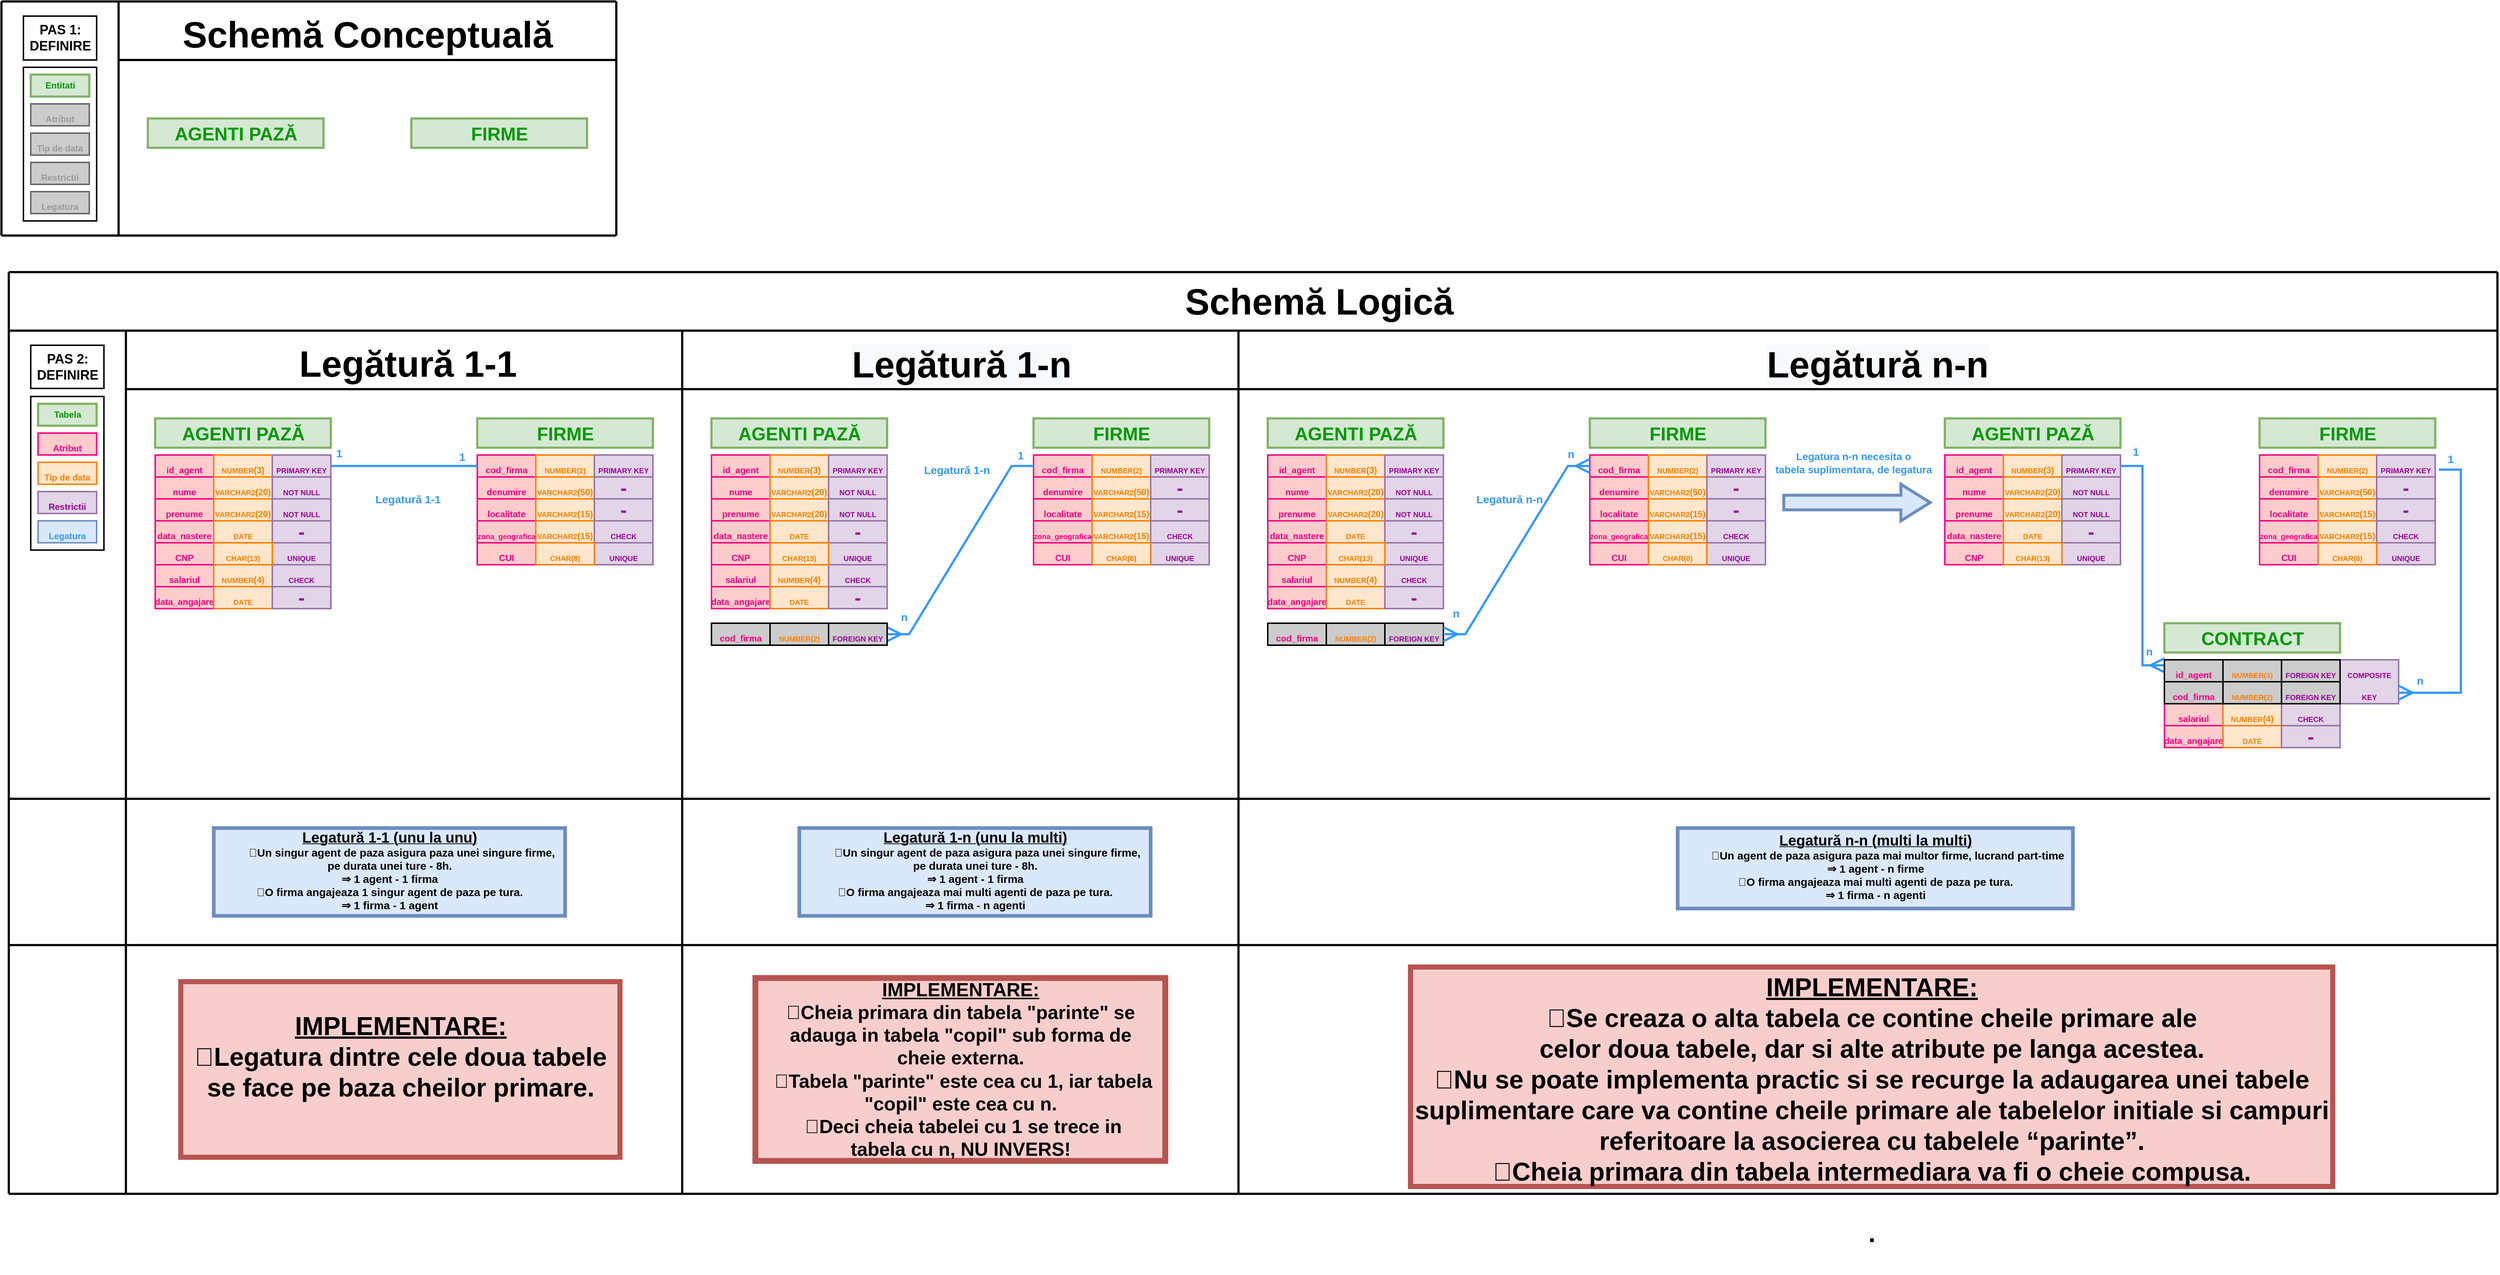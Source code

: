 <mxfile version="17.4.5" type="device"><diagram id="VE4wNC-wO3FHYEJ0Nhqy" name="Page-1"><mxGraphModel dx="3816" dy="2517" grid="1" gridSize="10" guides="0" tooltips="1" connect="1" arrows="0" fold="1" page="1" pageScale="1" pageWidth="850" pageHeight="1100" math="0" shadow="0"><root><mxCell id="0"/><mxCell id="1" parent="0"/><mxCell id="sMDOjazHnOdkqHl9q83t-9" value="&lt;font style=&quot;font-size: 25px&quot; color=&quot;#009900&quot;&gt;AGENTI PAZĂ&lt;/font&gt;" style="html=1;fontStyle=1;strokeWidth=3;strokeColor=#82b366;fillColor=#d5e8d4;" parent="1" vertex="1"><mxGeometry x="200" y="-80" width="240" height="40" as="geometry"/></mxCell><mxCell id="sMDOjazHnOdkqHl9q83t-11" value="&lt;b style=&quot;font-size: 50px&quot;&gt;&lt;span&gt;Legătură 1-1&lt;/span&gt;&lt;/b&gt;" style="text;html=1;align=center;verticalAlign=middle;resizable=0;points=[];autosize=1;strokeColor=none;fillColor=none;strokeWidth=4;" parent="1" vertex="1"><mxGeometry x="390" y="-170" width="310" height="30" as="geometry"/></mxCell><mxCell id="sMDOjazHnOdkqHl9q83t-14" value="&lt;font size=&quot;1&quot; color=&quot;#ff0080&quot;&gt;&lt;b style=&quot;font-size: 12px&quot;&gt;id_agent&lt;/b&gt;&lt;/font&gt;" style="rounded=0;whiteSpace=wrap;html=1;fontSize=25;strokeColor=#FF0080;strokeWidth=2;fillColor=#ffcccc;" parent="1" vertex="1"><mxGeometry x="200" y="-30" width="80" height="30" as="geometry"/></mxCell><mxCell id="sMDOjazHnOdkqHl9q83t-15" value="&lt;font size=&quot;1&quot; color=&quot;#ff0080&quot;&gt;&lt;b style=&quot;font-size: 12px&quot;&gt;nume&lt;/b&gt;&lt;/font&gt;" style="rounded=0;whiteSpace=wrap;html=1;fontSize=25;strokeColor=#FF0080;strokeWidth=2;fillColor=#ffcccc;" parent="1" vertex="1"><mxGeometry x="200" width="80" height="30" as="geometry"/></mxCell><mxCell id="sMDOjazHnOdkqHl9q83t-17" value="&lt;font size=&quot;1&quot; color=&quot;#ff0080&quot;&gt;&lt;b style=&quot;font-size: 12px&quot;&gt;prenume&lt;/b&gt;&lt;/font&gt;" style="rounded=0;whiteSpace=wrap;html=1;fontSize=25;strokeColor=#FF0080;strokeWidth=2;fillColor=#ffcccc;" parent="1" vertex="1"><mxGeometry x="200" y="30" width="80" height="30" as="geometry"/></mxCell><mxCell id="sMDOjazHnOdkqHl9q83t-20" value="&lt;font size=&quot;1&quot; color=&quot;#ff0080&quot;&gt;&lt;b style=&quot;font-size: 12px&quot;&gt;data_nastere&lt;/b&gt;&lt;/font&gt;" style="rounded=0;whiteSpace=wrap;html=1;fontSize=25;strokeColor=#FF0080;strokeWidth=2;fillColor=#ffcccc;" parent="1" vertex="1"><mxGeometry x="200" y="60" width="80" height="30" as="geometry"/></mxCell><mxCell id="sMDOjazHnOdkqHl9q83t-21" value="&lt;font style=&quot;font-size: 12px&quot; color=&quot;#ff0080&quot;&gt;&lt;b&gt;salariul&lt;/b&gt;&lt;/font&gt;" style="rounded=0;whiteSpace=wrap;html=1;fontSize=25;strokeColor=#FF0080;strokeWidth=2;fillColor=#ffcccc;" parent="1" vertex="1"><mxGeometry x="200" y="120" width="80" height="30" as="geometry"/></mxCell><mxCell id="sMDOjazHnOdkqHl9q83t-22" value="&lt;font style=&quot;font-size: 12px&quot; color=&quot;#ff0080&quot;&gt;&lt;b&gt;data_angajare&lt;/b&gt;&lt;/font&gt;" style="rounded=0;whiteSpace=wrap;html=1;fontSize=25;strokeColor=#FF0080;strokeWidth=2;fillColor=#ffcccc;" parent="1" vertex="1"><mxGeometry x="200" y="150" width="80" height="30" as="geometry"/></mxCell><mxCell id="sMDOjazHnOdkqHl9q83t-23" value="&lt;font style=&quot;font-size: 12px&quot; color=&quot;#ff0080&quot;&gt;&lt;b&gt;cod_firma&lt;/b&gt;&lt;/font&gt;" style="rounded=0;whiteSpace=wrap;html=1;fontSize=25;strokeColor=#FF0080;strokeWidth=2;fillColor=#ffcccc;" parent="1" vertex="1"><mxGeometry x="640" y="-30" width="80" height="30" as="geometry"/></mxCell><mxCell id="sMDOjazHnOdkqHl9q83t-27" value="&lt;font color=&quot;#ff8000&quot;&gt;&lt;span&gt;&lt;b&gt;&lt;font size=&quot;1&quot;&gt;NUMBER&lt;/font&gt;&lt;span style=&quot;font-size: 12px&quot;&gt;(3)&lt;/span&gt;&lt;/b&gt;&lt;/span&gt;&lt;/font&gt;" style="rounded=0;whiteSpace=wrap;html=1;fontSize=25;strokeColor=#FF8000;strokeWidth=2;fillColor=#ffe6cc;" parent="1" vertex="1"><mxGeometry x="280" y="-30" width="80" height="30" as="geometry"/></mxCell><mxCell id="sMDOjazHnOdkqHl9q83t-28" value="&lt;font color=&quot;#ff8000&quot;&gt;&lt;span&gt;&lt;b&gt;&lt;font size=&quot;1&quot;&gt;VARCHAR2&lt;/font&gt;&lt;span style=&quot;font-size: 12px&quot;&gt;(20)&lt;/span&gt;&lt;/b&gt;&lt;/span&gt;&lt;/font&gt;" style="rounded=0;whiteSpace=wrap;html=1;fontSize=25;strokeColor=#FF8000;strokeWidth=2;fillColor=#ffe6cc;" parent="1" vertex="1"><mxGeometry x="280" width="80" height="30" as="geometry"/></mxCell><mxCell id="sMDOjazHnOdkqHl9q83t-29" value="&lt;font color=&quot;#ff8000&quot;&gt;&lt;span&gt;&lt;b&gt;&lt;font size=&quot;1&quot;&gt;VARCHAR2&lt;/font&gt;&lt;span style=&quot;font-size: 12px&quot;&gt;(20)&lt;/span&gt;&lt;/b&gt;&lt;/span&gt;&lt;/font&gt;" style="rounded=0;whiteSpace=wrap;html=1;fontSize=25;strokeColor=#FF8000;strokeWidth=2;fillColor=#ffe6cc;" parent="1" vertex="1"><mxGeometry x="280" y="30" width="80" height="30" as="geometry"/></mxCell><mxCell id="sMDOjazHnOdkqHl9q83t-30" value="&lt;font color=&quot;#ff8000&quot;&gt;&lt;span&gt;&lt;b&gt;&lt;font size=&quot;1&quot;&gt;DATE&lt;/font&gt;&lt;/b&gt;&lt;/span&gt;&lt;/font&gt;" style="rounded=0;whiteSpace=wrap;html=1;fontSize=25;strokeColor=#FF8000;strokeWidth=2;fillColor=#ffe6cc;" parent="1" vertex="1"><mxGeometry x="280" y="60" width="80" height="30" as="geometry"/></mxCell><mxCell id="sMDOjazHnOdkqHl9q83t-32" value="&lt;font color=&quot;#ff8000&quot;&gt;&lt;span&gt;&lt;b&gt;&lt;span&gt;&lt;font size=&quot;1&quot;&gt;NUMBER&lt;/font&gt;&lt;/span&gt;&lt;span style=&quot;font-size: 12px&quot;&gt;(4)&lt;/span&gt;&lt;/b&gt;&lt;/span&gt;&lt;/font&gt;" style="rounded=0;whiteSpace=wrap;html=1;fontSize=25;strokeColor=#FF8000;strokeWidth=2;fillColor=#ffe6cc;" parent="1" vertex="1"><mxGeometry x="280" y="120" width="80" height="30" as="geometry"/></mxCell><mxCell id="sMDOjazHnOdkqHl9q83t-33" value="&lt;font color=&quot;#ff8000&quot; size=&quot;1&quot;&gt;&lt;b&gt;DATE&lt;/b&gt;&lt;/font&gt;&lt;span style=&quot;color: rgba(0 , 0 , 0 , 0) ; font-family: monospace ; font-size: 0px&quot;&gt;%3CmxGraphModel%3E%3Croot%3E%3CmxCell%20id%3D%220%22%2F%3E%3CmxCell%20id%3D%221%22%20parent%3D%220%22%2F%3E%3CmxCell%20id%3D%222%22%20value%3D%22%26lt%3Bfont%20color%3D%26quot%3B%23ff8000%26quot%3B%26gt%3B%26lt%3Bspan%26gt%3B%26lt%3Bb%26gt%3B%26lt%3Bfont%20size%3D%26quot%3B1%26quot%3B%26gt%3BVARCHAR2%26lt%3B%2Ffont%26gt%3B%26lt%3Bspan%20style%3D%26quot%3Bfont-size%3A%2012px%26quot%3B%26gt%3B(20)%26lt%3B%2Fspan%26gt%3B%26lt%3B%2Fb%26gt%3B%26lt%3B%2Fspan%26gt%3B%26lt%3B%2Ffont%26gt%3B%22%20style%3D%22rounded%3D0%3BwhiteSpace%3Dwrap%3Bhtml%3D1%3BfontSize%3D25%3BstrokeColor%3D%23FF8000%3BstrokeWidth%3D2%3BfillColor%3D%23ffe6cc%3B%22%20vertex%3D%221%22%20parent%3D%221%22%3E%3CmxGeometry%20x%3D%22160%22%20y%3D%22520%22%20width%3D%2280%22%20height%3D%2230%22%20as%3D%22geometry%22%2F%3E%3C%2FmxCell%3E%3C%2Froot%3E%3C%2FmxGraphModel%3E&lt;/span&gt;" style="rounded=0;whiteSpace=wrap;html=1;fontSize=25;strokeColor=#FF8000;strokeWidth=2;fillColor=#ffe6cc;" parent="1" vertex="1"><mxGeometry x="280" y="150" width="80" height="30" as="geometry"/></mxCell><mxCell id="sMDOjazHnOdkqHl9q83t-34" value="&lt;font color=&quot;#ff8000&quot; size=&quot;1&quot;&gt;&lt;b&gt;NUMBER(2)&lt;/b&gt;&lt;/font&gt;" style="rounded=0;whiteSpace=wrap;html=1;fontSize=25;strokeColor=#FF8000;strokeWidth=2;fillColor=#ffe6cc;" parent="1" vertex="1"><mxGeometry x="720" y="-30" width="80" height="30" as="geometry"/></mxCell><mxCell id="sMDOjazHnOdkqHl9q83t-35" value="&lt;font color=&quot;#990099&quot; size=&quot;1&quot;&gt;&lt;b&gt;PRIMARY KEY&lt;/b&gt;&lt;/font&gt;" style="rounded=0;whiteSpace=wrap;html=1;fontSize=25;strokeColor=#9673a6;strokeWidth=2;fillColor=#e1d5e7;" parent="1" vertex="1"><mxGeometry x="360" y="-30" width="80" height="30" as="geometry"/></mxCell><mxCell id="sMDOjazHnOdkqHl9q83t-38" value="&lt;font color=&quot;#990099&quot; size=&quot;1&quot;&gt;&lt;b&gt;NOT NULL&lt;/b&gt;&lt;/font&gt;" style="rounded=0;whiteSpace=wrap;html=1;fontSize=25;strokeColor=#9673a6;strokeWidth=2;fillColor=#e1d5e7;" parent="1" vertex="1"><mxGeometry x="360" width="80" height="30" as="geometry"/></mxCell><mxCell id="sMDOjazHnOdkqHl9q83t-41" value="&lt;font color=&quot;#990099&quot; size=&quot;1&quot;&gt;&lt;b&gt;NOT NULL&lt;/b&gt;&lt;/font&gt;" style="rounded=0;whiteSpace=wrap;html=1;fontSize=25;strokeColor=#9673a6;strokeWidth=2;fillColor=#e1d5e7;" parent="1" vertex="1"><mxGeometry x="360" y="30" width="80" height="30" as="geometry"/></mxCell><mxCell id="sMDOjazHnOdkqHl9q83t-42" value="&lt;font color=&quot;#990099&quot; size=&quot;1&quot;&gt;&lt;b&gt;CHECK&lt;/b&gt;&lt;/font&gt;" style="rounded=0;whiteSpace=wrap;html=1;fontSize=25;strokeColor=#9673a6;strokeWidth=2;fillColor=#e1d5e7;" parent="1" vertex="1"><mxGeometry x="360" y="120" width="80" height="30" as="geometry"/></mxCell><mxCell id="sMDOjazHnOdkqHl9q83t-43" value="&lt;font color=&quot;#990099&quot;&gt;&lt;span style=&quot;font-size: 26px&quot;&gt;&lt;b&gt;-&lt;/b&gt;&lt;/span&gt;&lt;/font&gt;" style="rounded=0;whiteSpace=wrap;html=1;fontSize=25;strokeColor=#9673a6;strokeWidth=2;fillColor=#e1d5e7;" parent="1" vertex="1"><mxGeometry x="360" y="60" width="80" height="30" as="geometry"/></mxCell><mxCell id="sMDOjazHnOdkqHl9q83t-45" value="&lt;font color=&quot;#990099&quot; size=&quot;1&quot;&gt;&lt;b&gt;PRIMARY KEY&lt;/b&gt;&lt;/font&gt;" style="rounded=0;whiteSpace=wrap;html=1;fontSize=25;strokeColor=#9673a6;strokeWidth=2;fillColor=#e1d5e7;" parent="1" vertex="1"><mxGeometry x="800" y="-30" width="80" height="30" as="geometry"/></mxCell><mxCell id="sMDOjazHnOdkqHl9q83t-47" value="&lt;font color=&quot;#990099&quot;&gt;&lt;span style=&quot;font-size: 26px&quot;&gt;&lt;b&gt;-&lt;/b&gt;&lt;/span&gt;&lt;/font&gt;" style="rounded=0;whiteSpace=wrap;html=1;fontSize=25;strokeColor=#9673a6;strokeWidth=2;fillColor=#e1d5e7;" parent="1" vertex="1"><mxGeometry x="360" y="150" width="80" height="30" as="geometry"/></mxCell><mxCell id="sMDOjazHnOdkqHl9q83t-49" value="&lt;font color=&quot;#990099&quot; size=&quot;1&quot;&gt;&lt;b&gt;UNIQUE&lt;/b&gt;&lt;/font&gt;" style="rounded=0;whiteSpace=wrap;html=1;fontSize=25;strokeColor=#9673a6;strokeWidth=2;fillColor=#e1d5e7;" parent="1" vertex="1"><mxGeometry x="360" y="90" width="80" height="30" as="geometry"/></mxCell><mxCell id="sMDOjazHnOdkqHl9q83t-51" value="&lt;font color=&quot;#ff0080&quot;&gt;&lt;span style=&quot;font-size: 12px&quot;&gt;&lt;b&gt;CNP&lt;/b&gt;&lt;/span&gt;&lt;/font&gt;" style="rounded=0;whiteSpace=wrap;html=1;fontSize=25;strokeColor=#FF0080;strokeWidth=2;fillColor=#ffcccc;" parent="1" vertex="1"><mxGeometry x="200" y="90" width="80" height="30" as="geometry"/></mxCell><mxCell id="sMDOjazHnOdkqHl9q83t-52" value="&lt;font color=&quot;#ff8000&quot; size=&quot;1&quot;&gt;&lt;b&gt;CHAR(13)&lt;/b&gt;&lt;/font&gt;" style="rounded=0;whiteSpace=wrap;html=1;fontSize=25;strokeColor=#FF8000;strokeWidth=2;fillColor=#ffe6cc;" parent="1" vertex="1"><mxGeometry x="280" y="90" width="80" height="30" as="geometry"/></mxCell><mxCell id="sMDOjazHnOdkqHl9q83t-53" value="&lt;font color=&quot;#009900&quot;&gt;&lt;span style=&quot;font-size: 25px&quot;&gt;FIRME&lt;/span&gt;&lt;/font&gt;" style="html=1;fontStyle=1;strokeWidth=3;strokeColor=#82b366;fillColor=#d5e8d4;" parent="1" vertex="1"><mxGeometry x="640" y="-80" width="240" height="40" as="geometry"/></mxCell><mxCell id="sMDOjazHnOdkqHl9q83t-54" value="&lt;font color=&quot;#ff0080&quot;&gt;&lt;span style=&quot;font-size: 12px&quot;&gt;&lt;b&gt;denumire&lt;/b&gt;&lt;/span&gt;&lt;/font&gt;" style="rounded=0;whiteSpace=wrap;html=1;fontSize=25;strokeColor=#FF0080;strokeWidth=2;fillColor=#ffcccc;" parent="1" vertex="1"><mxGeometry x="640" width="80" height="30" as="geometry"/></mxCell><mxCell id="sMDOjazHnOdkqHl9q83t-55" value="&lt;font size=&quot;1&quot; color=&quot;#ff0080&quot;&gt;&lt;b style=&quot;font-size: 12px&quot;&gt;localitate&lt;/b&gt;&lt;/font&gt;" style="rounded=0;whiteSpace=wrap;html=1;fontSize=25;strokeColor=#FF0080;strokeWidth=2;fillColor=#ffcccc;" parent="1" vertex="1"><mxGeometry x="640" y="30" width="80" height="30" as="geometry"/></mxCell><mxCell id="sMDOjazHnOdkqHl9q83t-56" value="&lt;font color=&quot;#ff8000&quot;&gt;&lt;span&gt;&lt;b&gt;&lt;font size=&quot;1&quot;&gt;VARCHAR2&lt;/font&gt;&lt;span style=&quot;font-size: 12px&quot;&gt;(50)&lt;/span&gt;&lt;/b&gt;&lt;/span&gt;&lt;/font&gt;" style="rounded=0;whiteSpace=wrap;html=1;fontSize=25;strokeColor=#FF8000;strokeWidth=2;fillColor=#ffe6cc;" parent="1" vertex="1"><mxGeometry x="720" width="80" height="30" as="geometry"/></mxCell><mxCell id="sMDOjazHnOdkqHl9q83t-57" value="&lt;font color=&quot;#ff8000&quot;&gt;&lt;span&gt;&lt;b&gt;&lt;font size=&quot;1&quot;&gt;VARCHAR2&lt;/font&gt;&lt;span style=&quot;font-size: 12px&quot;&gt;(15)&lt;/span&gt;&lt;/b&gt;&lt;/span&gt;&lt;/font&gt;" style="rounded=0;whiteSpace=wrap;html=1;fontSize=25;strokeColor=#FF8000;strokeWidth=2;fillColor=#ffe6cc;" parent="1" vertex="1"><mxGeometry x="720" y="30" width="80" height="30" as="geometry"/></mxCell><mxCell id="sMDOjazHnOdkqHl9q83t-66" value="&lt;font color=&quot;#990099&quot;&gt;&lt;span style=&quot;font-size: 26px&quot;&gt;&lt;b&gt;-&lt;/b&gt;&lt;/span&gt;&lt;/font&gt;" style="rounded=0;whiteSpace=wrap;html=1;fontSize=25;strokeColor=#9673a6;strokeWidth=2;fillColor=#e1d5e7;" parent="1" vertex="1"><mxGeometry x="800" width="80" height="30" as="geometry"/></mxCell><mxCell id="sMDOjazHnOdkqHl9q83t-67" value="&lt;font color=&quot;#990099&quot;&gt;&lt;span style=&quot;font-size: 26px&quot;&gt;&lt;b&gt;-&lt;/b&gt;&lt;/span&gt;&lt;/font&gt;" style="rounded=0;whiteSpace=wrap;html=1;fontSize=25;strokeColor=#9673a6;strokeWidth=2;fillColor=#e1d5e7;" parent="1" vertex="1"><mxGeometry x="800" y="30" width="80" height="30" as="geometry"/></mxCell><mxCell id="sMDOjazHnOdkqHl9q83t-68" value="&lt;font color=&quot;#ff0080&quot; size=&quot;1&quot;&gt;&lt;span&gt;&lt;b&gt;zona_geografica&lt;/b&gt;&lt;/span&gt;&lt;/font&gt;" style="rounded=0;whiteSpace=wrap;html=1;fontSize=25;strokeColor=#FF0080;strokeWidth=2;fillColor=#ffcccc;" parent="1" vertex="1"><mxGeometry x="640" y="60" width="80" height="30" as="geometry"/></mxCell><mxCell id="sMDOjazHnOdkqHl9q83t-69" value="&lt;font color=&quot;#ff8000&quot;&gt;&lt;span&gt;&lt;b&gt;&lt;font size=&quot;1&quot;&gt;VARCHAR2&lt;/font&gt;&lt;span style=&quot;font-size: 12px&quot;&gt;(15)&lt;/span&gt;&lt;/b&gt;&lt;/span&gt;&lt;/font&gt;" style="rounded=0;whiteSpace=wrap;html=1;fontSize=25;strokeColor=#FF8000;strokeWidth=2;fillColor=#ffe6cc;" parent="1" vertex="1"><mxGeometry x="720" y="60" width="80" height="30" as="geometry"/></mxCell><mxCell id="sMDOjazHnOdkqHl9q83t-71" value="&lt;font color=&quot;#990099&quot; size=&quot;1&quot;&gt;&lt;b&gt;CHECK&lt;/b&gt;&lt;/font&gt;" style="rounded=0;whiteSpace=wrap;html=1;fontSize=25;strokeColor=#9673a6;strokeWidth=2;fillColor=#e1d5e7;" parent="1" vertex="1"><mxGeometry x="800" y="60" width="80" height="30" as="geometry"/></mxCell><mxCell id="sMDOjazHnOdkqHl9q83t-72" value="&lt;font color=&quot;#990099&quot; size=&quot;1&quot;&gt;&lt;b&gt;UNIQUE&lt;/b&gt;&lt;/font&gt;" style="rounded=0;whiteSpace=wrap;html=1;fontSize=25;strokeColor=#9673a6;strokeWidth=2;fillColor=#e1d5e7;" parent="1" vertex="1"><mxGeometry x="800" y="90" width="80" height="30" as="geometry"/></mxCell><mxCell id="sMDOjazHnOdkqHl9q83t-73" value="&lt;font style=&quot;font-size: 12px&quot; color=&quot;#ff0080&quot;&gt;&lt;b&gt;CUI&lt;/b&gt;&lt;/font&gt;" style="rounded=0;whiteSpace=wrap;html=1;fontSize=25;strokeColor=#FF0080;strokeWidth=2;fillColor=#ffcccc;" parent="1" vertex="1"><mxGeometry x="640" y="90" width="80" height="30" as="geometry"/></mxCell><mxCell id="sMDOjazHnOdkqHl9q83t-74" value="&lt;font color=&quot;#ff8000&quot; size=&quot;1&quot;&gt;&lt;b&gt;CHAR(8)&lt;/b&gt;&lt;/font&gt;" style="rounded=0;whiteSpace=wrap;html=1;fontSize=25;strokeColor=#FF8000;strokeWidth=2;fillColor=#ffe6cc;" parent="1" vertex="1"><mxGeometry x="720" y="90" width="80" height="30" as="geometry"/></mxCell><mxCell id="sMDOjazHnOdkqHl9q83t-78" value="" style="edgeStyle=entityRelationEdgeStyle;fontSize=12;html=1;endArrow=none;rounded=0;fontColor=#3399FF;strokeColor=#3399FF;strokeWidth=3;endFill=0;startArrow=none;startFill=0;endSize=15;jumpSize=12;jumpStyle=none;targetPerimeterSpacing=0;sourcePerimeterSpacing=0;exitX=1;exitY=0.5;exitDx=0;exitDy=0;startSize=15;" parent="1" source="sMDOjazHnOdkqHl9q83t-35" edge="1"><mxGeometry width="100" height="100" relative="1" as="geometry"><mxPoint x="440.0" y="215" as="sourcePoint"/><mxPoint x="640" y="-15" as="targetPoint"/></mxGeometry></mxCell><mxCell id="sMDOjazHnOdkqHl9q83t-341" value="&lt;font style=&quot;font-size: 15px&quot;&gt;1&lt;/font&gt;" style="edgeLabel;html=1;align=center;verticalAlign=middle;resizable=0;points=[];fontSize=35;fontColor=#3399FF;labelBackgroundColor=none;fontStyle=1" parent="sMDOjazHnOdkqHl9q83t-78" vertex="1" connectable="0"><mxGeometry x="-0.892" relative="1" as="geometry"><mxPoint y="-25" as="offset"/></mxGeometry></mxCell><mxCell id="sMDOjazHnOdkqHl9q83t-85" value="&lt;b&gt;&lt;font style=&quot;font-size: 15px&quot;&gt;Legatură 1-1&lt;/font&gt;&lt;/b&gt;" style="text;html=1;align=center;verticalAlign=middle;resizable=0;points=[];autosize=1;strokeColor=none;fillColor=none;fontSize=10;fontColor=#3399FF;" parent="1" vertex="1"><mxGeometry x="490" y="20" width="110" height="20" as="geometry"/></mxCell><mxCell id="sMDOjazHnOdkqHl9q83t-87" value="&lt;span&gt;&lt;font&gt;&lt;span&gt;&lt;span&gt;&lt;span&gt;&lt;u style=&quot;font-weight: bold&quot;&gt;&lt;br&gt;&lt;font style=&quot;font-size: 20px&quot;&gt;Legatură 1-1 (unu la unu)&lt;/font&gt;&lt;br&gt;&lt;/u&gt;&lt;span style=&quot;font-size: 15px&quot;&gt;&lt;b&gt;&lt;span&gt;&amp;nbsp; &amp;nbsp; &amp;nbsp; &amp;nbsp; 🔵Un singur agent de paza asigura paza unei singure firme, &lt;br&gt;pe durata unei ture - 8h. &lt;br&gt;⇒ 1 agent - 1 firma&lt;/span&gt;&lt;/b&gt;&lt;br&gt;&lt;span&gt;&lt;b&gt;🔵O firma angajeaza 1 singur agent de paza pe tura. &lt;br&gt;⇒     1 firma - 1 agent&lt;br&gt;&lt;/b&gt;&lt;br&gt;&lt;/span&gt;&lt;/span&gt;&lt;/span&gt;&lt;/span&gt;&lt;/span&gt;&lt;/font&gt;&lt;/span&gt;" style="text;html=1;align=center;verticalAlign=middle;resizable=0;points=[];autosize=1;strokeColor=#6c8ebf;fillColor=#dae8fc;fontSize=10;strokeWidth=5;" parent="1" vertex="1"><mxGeometry x="280" y="480" width="480" height="120" as="geometry"/></mxCell><mxCell id="sMDOjazHnOdkqHl9q83t-90" value="&lt;font style=&quot;font-size: 25px&quot; color=&quot;#009900&quot;&gt;AGENTI PAZĂ&lt;/font&gt;" style="html=1;fontStyle=1;strokeWidth=3;strokeColor=#82b366;fillColor=#d5e8d4;" parent="1" vertex="1"><mxGeometry x="1720" y="-80" width="240" height="40" as="geometry"/></mxCell><mxCell id="sMDOjazHnOdkqHl9q83t-91" value="&lt;font size=&quot;1&quot; color=&quot;#ff0080&quot;&gt;&lt;b style=&quot;font-size: 12px&quot;&gt;id_agent&lt;/b&gt;&lt;/font&gt;" style="rounded=0;whiteSpace=wrap;html=1;fontSize=25;strokeColor=#FF0080;strokeWidth=2;fillColor=#ffcccc;" parent="1" vertex="1"><mxGeometry x="1720" y="-30" width="80" height="30" as="geometry"/></mxCell><mxCell id="sMDOjazHnOdkqHl9q83t-92" value="&lt;font size=&quot;1&quot; color=&quot;#ff0080&quot;&gt;&lt;b style=&quot;font-size: 12px&quot;&gt;nume&lt;/b&gt;&lt;/font&gt;" style="rounded=0;whiteSpace=wrap;html=1;fontSize=25;strokeColor=#FF0080;strokeWidth=2;fillColor=#ffcccc;" parent="1" vertex="1"><mxGeometry x="1720" width="80" height="30" as="geometry"/></mxCell><mxCell id="sMDOjazHnOdkqHl9q83t-93" value="&lt;font size=&quot;1&quot; color=&quot;#ff0080&quot;&gt;&lt;b style=&quot;font-size: 12px&quot;&gt;prenume&lt;/b&gt;&lt;/font&gt;" style="rounded=0;whiteSpace=wrap;html=1;fontSize=25;strokeColor=#FF0080;strokeWidth=2;fillColor=#ffcccc;" parent="1" vertex="1"><mxGeometry x="1720" y="30" width="80" height="30" as="geometry"/></mxCell><mxCell id="sMDOjazHnOdkqHl9q83t-94" value="&lt;font size=&quot;1&quot; color=&quot;#ff0080&quot;&gt;&lt;b style=&quot;font-size: 12px&quot;&gt;data_nastere&lt;/b&gt;&lt;/font&gt;" style="rounded=0;whiteSpace=wrap;html=1;fontSize=25;strokeColor=#FF0080;strokeWidth=2;fillColor=#ffcccc;" parent="1" vertex="1"><mxGeometry x="1720" y="60" width="80" height="30" as="geometry"/></mxCell><mxCell id="sMDOjazHnOdkqHl9q83t-95" value="&lt;font style=&quot;font-size: 12px&quot; color=&quot;#ff0080&quot;&gt;&lt;b&gt;salariul&lt;/b&gt;&lt;/font&gt;" style="rounded=0;whiteSpace=wrap;html=1;fontSize=25;strokeColor=#FF0080;strokeWidth=2;fillColor=#ffcccc;" parent="1" vertex="1"><mxGeometry x="1720" y="120" width="80" height="30" as="geometry"/></mxCell><mxCell id="sMDOjazHnOdkqHl9q83t-96" value="&lt;font style=&quot;font-size: 12px&quot; color=&quot;#ff0080&quot;&gt;&lt;b&gt;data_angajare&lt;/b&gt;&lt;/font&gt;" style="rounded=0;whiteSpace=wrap;html=1;fontSize=25;strokeColor=#FF0080;strokeWidth=2;fillColor=#ffcccc;" parent="1" vertex="1"><mxGeometry x="1720" y="150" width="80" height="30" as="geometry"/></mxCell><mxCell id="sMDOjazHnOdkqHl9q83t-97" value="&lt;font style=&quot;font-size: 12px&quot; color=&quot;#ff0080&quot;&gt;&lt;b&gt;cod_firma&lt;/b&gt;&lt;/font&gt;" style="rounded=0;whiteSpace=wrap;html=1;fontSize=25;strokeColor=#FF0080;strokeWidth=2;fillColor=#ffcccc;" parent="1" vertex="1"><mxGeometry x="2160" y="-30" width="80" height="30" as="geometry"/></mxCell><mxCell id="sMDOjazHnOdkqHl9q83t-98" value="&lt;font color=&quot;#ff8000&quot;&gt;&lt;span&gt;&lt;b&gt;&lt;font size=&quot;1&quot;&gt;NUMBER&lt;/font&gt;&lt;span style=&quot;font-size: 12px&quot;&gt;(3)&lt;/span&gt;&lt;/b&gt;&lt;/span&gt;&lt;/font&gt;" style="rounded=0;whiteSpace=wrap;html=1;fontSize=25;strokeColor=#FF8000;strokeWidth=2;fillColor=#ffe6cc;" parent="1" vertex="1"><mxGeometry x="1800" y="-30" width="80" height="30" as="geometry"/></mxCell><mxCell id="sMDOjazHnOdkqHl9q83t-99" value="&lt;font color=&quot;#ff8000&quot;&gt;&lt;span&gt;&lt;b&gt;&lt;font size=&quot;1&quot;&gt;VARCHAR2&lt;/font&gt;&lt;span style=&quot;font-size: 12px&quot;&gt;(20)&lt;/span&gt;&lt;/b&gt;&lt;/span&gt;&lt;/font&gt;" style="rounded=0;whiteSpace=wrap;html=1;fontSize=25;strokeColor=#FF8000;strokeWidth=2;fillColor=#ffe6cc;" parent="1" vertex="1"><mxGeometry x="1800" width="80" height="30" as="geometry"/></mxCell><mxCell id="sMDOjazHnOdkqHl9q83t-100" value="&lt;font color=&quot;#ff8000&quot;&gt;&lt;span&gt;&lt;b&gt;&lt;font size=&quot;1&quot;&gt;VARCHAR2&lt;/font&gt;&lt;span style=&quot;font-size: 12px&quot;&gt;(20)&lt;/span&gt;&lt;/b&gt;&lt;/span&gt;&lt;/font&gt;" style="rounded=0;whiteSpace=wrap;html=1;fontSize=25;strokeColor=#FF8000;strokeWidth=2;fillColor=#ffe6cc;" parent="1" vertex="1"><mxGeometry x="1800" y="30" width="80" height="30" as="geometry"/></mxCell><mxCell id="sMDOjazHnOdkqHl9q83t-101" value="&lt;font color=&quot;#ff8000&quot;&gt;&lt;span&gt;&lt;b&gt;&lt;font size=&quot;1&quot;&gt;DATE&lt;/font&gt;&lt;/b&gt;&lt;/span&gt;&lt;/font&gt;" style="rounded=0;whiteSpace=wrap;html=1;fontSize=25;strokeColor=#FF8000;strokeWidth=2;fillColor=#ffe6cc;" parent="1" vertex="1"><mxGeometry x="1800" y="60" width="80" height="30" as="geometry"/></mxCell><mxCell id="sMDOjazHnOdkqHl9q83t-102" value="&lt;font color=&quot;#ff8000&quot;&gt;&lt;span&gt;&lt;b&gt;&lt;span&gt;&lt;font size=&quot;1&quot;&gt;NUMBER&lt;/font&gt;&lt;/span&gt;&lt;span style=&quot;font-size: 12px&quot;&gt;(4)&lt;/span&gt;&lt;/b&gt;&lt;/span&gt;&lt;/font&gt;" style="rounded=0;whiteSpace=wrap;html=1;fontSize=25;strokeColor=#FF8000;strokeWidth=2;fillColor=#ffe6cc;" parent="1" vertex="1"><mxGeometry x="1800" y="120" width="80" height="30" as="geometry"/></mxCell><mxCell id="sMDOjazHnOdkqHl9q83t-103" value="&lt;font color=&quot;#ff8000&quot; size=&quot;1&quot;&gt;&lt;b&gt;DATE&lt;/b&gt;&lt;/font&gt;&lt;span style=&quot;color: rgba(0 , 0 , 0 , 0) ; font-family: monospace ; font-size: 0px&quot;&gt;%3CmxGraphModel%3E%3Croot%3E%3CmxCell%20id%3D%220%22%2F%3E%3CmxCell%20id%3D%221%22%20parent%3D%220%22%2F%3E%3CmxCell%20id%3D%222%22%20value%3D%22%26lt%3Bfont%20color%3D%26quot%3B%23ff8000%26quot%3B%26gt%3B%26lt%3Bspan%26gt%3B%26lt%3Bb%26gt%3B%26lt%3Bfont%20size%3D%26quot%3B1%26quot%3B%26gt%3BVARCHAR2%26lt%3B%2Ffont%26gt%3B%26lt%3Bspan%20style%3D%26quot%3Bfont-size%3A%2012px%26quot%3B%26gt%3B(20)%26lt%3B%2Fspan%26gt%3B%26lt%3B%2Fb%26gt%3B%26lt%3B%2Fspan%26gt%3B%26lt%3B%2Ffont%26gt%3B%22%20style%3D%22rounded%3D0%3BwhiteSpace%3Dwrap%3Bhtml%3D1%3BfontSize%3D25%3BstrokeColor%3D%23FF8000%3BstrokeWidth%3D2%3BfillColor%3D%23ffe6cc%3B%22%20vertex%3D%221%22%20parent%3D%221%22%3E%3CmxGeometry%20x%3D%22160%22%20y%3D%22520%22%20width%3D%2280%22%20height%3D%2230%22%20as%3D%22geometry%22%2F%3E%3C%2FmxCell%3E%3C%2Froot%3E%3C%2FmxGraphModel%3E&lt;/span&gt;" style="rounded=0;whiteSpace=wrap;html=1;fontSize=25;strokeColor=#FF8000;strokeWidth=2;fillColor=#ffe6cc;" parent="1" vertex="1"><mxGeometry x="1800" y="150" width="80" height="30" as="geometry"/></mxCell><mxCell id="sMDOjazHnOdkqHl9q83t-104" value="&lt;font color=&quot;#ff8000&quot; size=&quot;1&quot;&gt;&lt;b&gt;NUMBER(2)&lt;/b&gt;&lt;/font&gt;" style="rounded=0;whiteSpace=wrap;html=1;fontSize=25;strokeColor=#FF8000;strokeWidth=2;fillColor=#ffe6cc;" parent="1" vertex="1"><mxGeometry x="2240" y="-30" width="80" height="30" as="geometry"/></mxCell><mxCell id="sMDOjazHnOdkqHl9q83t-105" value="&lt;font color=&quot;#990099&quot; size=&quot;1&quot;&gt;&lt;b&gt;PRIMARY KEY&lt;/b&gt;&lt;/font&gt;" style="rounded=0;whiteSpace=wrap;html=1;fontSize=25;strokeColor=#9673a6;strokeWidth=2;fillColor=#e1d5e7;" parent="1" vertex="1"><mxGeometry x="1880" y="-30" width="80" height="30" as="geometry"/></mxCell><mxCell id="sMDOjazHnOdkqHl9q83t-106" value="&lt;font color=&quot;#990099&quot; size=&quot;1&quot;&gt;&lt;b&gt;NOT NULL&lt;/b&gt;&lt;/font&gt;" style="rounded=0;whiteSpace=wrap;html=1;fontSize=25;strokeColor=#9673a6;strokeWidth=2;fillColor=#e1d5e7;" parent="1" vertex="1"><mxGeometry x="1880" width="80" height="30" as="geometry"/></mxCell><mxCell id="sMDOjazHnOdkqHl9q83t-107" value="&lt;font color=&quot;#990099&quot; size=&quot;1&quot;&gt;&lt;b&gt;NOT NULL&lt;/b&gt;&lt;/font&gt;" style="rounded=0;whiteSpace=wrap;html=1;fontSize=25;strokeColor=#9673a6;strokeWidth=2;fillColor=#e1d5e7;" parent="1" vertex="1"><mxGeometry x="1880" y="30" width="80" height="30" as="geometry"/></mxCell><mxCell id="sMDOjazHnOdkqHl9q83t-108" value="&lt;font color=&quot;#990099&quot; size=&quot;1&quot;&gt;&lt;b&gt;CHECK&lt;/b&gt;&lt;/font&gt;" style="rounded=0;whiteSpace=wrap;html=1;fontSize=25;strokeColor=#9673a6;strokeWidth=2;fillColor=#e1d5e7;" parent="1" vertex="1"><mxGeometry x="1880" y="120" width="80" height="30" as="geometry"/></mxCell><mxCell id="sMDOjazHnOdkqHl9q83t-109" value="&lt;font color=&quot;#990099&quot;&gt;&lt;span style=&quot;font-size: 26px&quot;&gt;&lt;b&gt;-&lt;/b&gt;&lt;/span&gt;&lt;/font&gt;" style="rounded=0;whiteSpace=wrap;html=1;fontSize=25;strokeColor=#9673a6;strokeWidth=2;fillColor=#e1d5e7;" parent="1" vertex="1"><mxGeometry x="1880" y="60" width="80" height="30" as="geometry"/></mxCell><mxCell id="sMDOjazHnOdkqHl9q83t-110" value="&lt;font color=&quot;#990099&quot; size=&quot;1&quot;&gt;&lt;b&gt;PRIMARY KEY&lt;/b&gt;&lt;/font&gt;" style="rounded=0;whiteSpace=wrap;html=1;fontSize=25;strokeColor=#9673a6;strokeWidth=2;fillColor=#e1d5e7;" parent="1" vertex="1"><mxGeometry x="2320" y="-30" width="80" height="30" as="geometry"/></mxCell><mxCell id="sMDOjazHnOdkqHl9q83t-111" value="&lt;font color=&quot;#990099&quot;&gt;&lt;span style=&quot;font-size: 26px&quot;&gt;&lt;b&gt;-&lt;/b&gt;&lt;/span&gt;&lt;/font&gt;" style="rounded=0;whiteSpace=wrap;html=1;fontSize=25;strokeColor=#9673a6;strokeWidth=2;fillColor=#e1d5e7;" parent="1" vertex="1"><mxGeometry x="1880" y="150" width="80" height="30" as="geometry"/></mxCell><mxCell id="sMDOjazHnOdkqHl9q83t-112" value="&lt;font color=&quot;#990099&quot; size=&quot;1&quot;&gt;&lt;b&gt;UNIQUE&lt;/b&gt;&lt;/font&gt;" style="rounded=0;whiteSpace=wrap;html=1;fontSize=25;strokeColor=#9673a6;strokeWidth=2;fillColor=#e1d5e7;" parent="1" vertex="1"><mxGeometry x="1880" y="90" width="80" height="30" as="geometry"/></mxCell><mxCell id="sMDOjazHnOdkqHl9q83t-113" value="&lt;font color=&quot;#ff0080&quot;&gt;&lt;span style=&quot;font-size: 12px&quot;&gt;&lt;b&gt;CNP&lt;/b&gt;&lt;/span&gt;&lt;/font&gt;" style="rounded=0;whiteSpace=wrap;html=1;fontSize=25;strokeColor=#FF0080;strokeWidth=2;fillColor=#ffcccc;" parent="1" vertex="1"><mxGeometry x="1720" y="90" width="80" height="30" as="geometry"/></mxCell><mxCell id="sMDOjazHnOdkqHl9q83t-114" value="&lt;font color=&quot;#ff8000&quot; size=&quot;1&quot;&gt;&lt;b&gt;CHAR(13)&lt;/b&gt;&lt;/font&gt;" style="rounded=0;whiteSpace=wrap;html=1;fontSize=25;strokeColor=#FF8000;strokeWidth=2;fillColor=#ffe6cc;" parent="1" vertex="1"><mxGeometry x="1800" y="90" width="80" height="30" as="geometry"/></mxCell><mxCell id="sMDOjazHnOdkqHl9q83t-115" value="&lt;font color=&quot;#009900&quot;&gt;&lt;span style=&quot;font-size: 25px&quot;&gt;FIRME&lt;/span&gt;&lt;/font&gt;" style="html=1;fontStyle=1;strokeWidth=3;strokeColor=#82b366;fillColor=#d5e8d4;" parent="1" vertex="1"><mxGeometry x="2160" y="-80" width="240" height="40" as="geometry"/></mxCell><mxCell id="sMDOjazHnOdkqHl9q83t-116" value="&lt;font color=&quot;#ff0080&quot;&gt;&lt;span style=&quot;font-size: 12px&quot;&gt;&lt;b&gt;denumire&lt;/b&gt;&lt;/span&gt;&lt;/font&gt;" style="rounded=0;whiteSpace=wrap;html=1;fontSize=25;strokeColor=#FF0080;strokeWidth=2;fillColor=#ffcccc;" parent="1" vertex="1"><mxGeometry x="2160" width="80" height="30" as="geometry"/></mxCell><mxCell id="sMDOjazHnOdkqHl9q83t-117" value="&lt;font size=&quot;1&quot; color=&quot;#ff0080&quot;&gt;&lt;b style=&quot;font-size: 12px&quot;&gt;localitate&lt;/b&gt;&lt;/font&gt;" style="rounded=0;whiteSpace=wrap;html=1;fontSize=25;strokeColor=#FF0080;strokeWidth=2;fillColor=#ffcccc;" parent="1" vertex="1"><mxGeometry x="2160" y="30" width="80" height="30" as="geometry"/></mxCell><mxCell id="sMDOjazHnOdkqHl9q83t-118" value="&lt;font color=&quot;#ff8000&quot;&gt;&lt;span&gt;&lt;b&gt;&lt;font size=&quot;1&quot;&gt;VARCHAR2&lt;/font&gt;&lt;span style=&quot;font-size: 12px&quot;&gt;(50)&lt;/span&gt;&lt;/b&gt;&lt;/span&gt;&lt;/font&gt;" style="rounded=0;whiteSpace=wrap;html=1;fontSize=25;strokeColor=#FF8000;strokeWidth=2;fillColor=#ffe6cc;" parent="1" vertex="1"><mxGeometry x="2240" width="80" height="30" as="geometry"/></mxCell><mxCell id="sMDOjazHnOdkqHl9q83t-119" value="&lt;font color=&quot;#ff8000&quot;&gt;&lt;span&gt;&lt;b&gt;&lt;font size=&quot;1&quot;&gt;VARCHAR2&lt;/font&gt;&lt;span style=&quot;font-size: 12px&quot;&gt;(15)&lt;/span&gt;&lt;/b&gt;&lt;/span&gt;&lt;/font&gt;" style="rounded=0;whiteSpace=wrap;html=1;fontSize=25;strokeColor=#FF8000;strokeWidth=2;fillColor=#ffe6cc;" parent="1" vertex="1"><mxGeometry x="2240" y="30" width="80" height="30" as="geometry"/></mxCell><mxCell id="sMDOjazHnOdkqHl9q83t-120" value="&lt;font color=&quot;#990099&quot;&gt;&lt;span style=&quot;font-size: 26px&quot;&gt;&lt;b&gt;-&lt;/b&gt;&lt;/span&gt;&lt;/font&gt;" style="rounded=0;whiteSpace=wrap;html=1;fontSize=25;strokeColor=#9673a6;strokeWidth=2;fillColor=#e1d5e7;" parent="1" vertex="1"><mxGeometry x="2320" width="80" height="30" as="geometry"/></mxCell><mxCell id="sMDOjazHnOdkqHl9q83t-121" value="&lt;font color=&quot;#990099&quot;&gt;&lt;span style=&quot;font-size: 26px&quot;&gt;&lt;b&gt;-&lt;/b&gt;&lt;/span&gt;&lt;/font&gt;" style="rounded=0;whiteSpace=wrap;html=1;fontSize=25;strokeColor=#9673a6;strokeWidth=2;fillColor=#e1d5e7;" parent="1" vertex="1"><mxGeometry x="2320" y="30" width="80" height="30" as="geometry"/></mxCell><mxCell id="sMDOjazHnOdkqHl9q83t-122" value="&lt;font color=&quot;#ff0080&quot; size=&quot;1&quot;&gt;&lt;span&gt;&lt;b&gt;zona_geografica&lt;/b&gt;&lt;/span&gt;&lt;/font&gt;" style="rounded=0;whiteSpace=wrap;html=1;fontSize=25;strokeColor=#FF0080;strokeWidth=2;fillColor=#ffcccc;" parent="1" vertex="1"><mxGeometry x="2160" y="60" width="80" height="30" as="geometry"/></mxCell><mxCell id="sMDOjazHnOdkqHl9q83t-123" value="&lt;font color=&quot;#ff8000&quot;&gt;&lt;span&gt;&lt;b&gt;&lt;font size=&quot;1&quot;&gt;VARCHAR2&lt;/font&gt;&lt;span style=&quot;font-size: 12px&quot;&gt;(15)&lt;/span&gt;&lt;/b&gt;&lt;/span&gt;&lt;/font&gt;" style="rounded=0;whiteSpace=wrap;html=1;fontSize=25;strokeColor=#FF8000;strokeWidth=2;fillColor=#ffe6cc;" parent="1" vertex="1"><mxGeometry x="2240" y="60" width="80" height="30" as="geometry"/></mxCell><mxCell id="sMDOjazHnOdkqHl9q83t-124" value="&lt;font color=&quot;#990099&quot; size=&quot;1&quot;&gt;&lt;b&gt;CHECK&lt;/b&gt;&lt;/font&gt;" style="rounded=0;whiteSpace=wrap;html=1;fontSize=25;strokeColor=#9673a6;strokeWidth=2;fillColor=#e1d5e7;" parent="1" vertex="1"><mxGeometry x="2320" y="60" width="80" height="30" as="geometry"/></mxCell><mxCell id="sMDOjazHnOdkqHl9q83t-125" value="&lt;font color=&quot;#990099&quot; size=&quot;1&quot;&gt;&lt;b&gt;UNIQUE&lt;/b&gt;&lt;/font&gt;" style="rounded=0;whiteSpace=wrap;html=1;fontSize=25;strokeColor=#9673a6;strokeWidth=2;fillColor=#e1d5e7;" parent="1" vertex="1"><mxGeometry x="2320" y="90" width="80" height="30" as="geometry"/></mxCell><mxCell id="sMDOjazHnOdkqHl9q83t-126" value="&lt;font style=&quot;font-size: 12px&quot; color=&quot;#ff0080&quot;&gt;&lt;b&gt;CUI&lt;/b&gt;&lt;/font&gt;" style="rounded=0;whiteSpace=wrap;html=1;fontSize=25;strokeColor=#FF0080;strokeWidth=2;fillColor=#ffcccc;" parent="1" vertex="1"><mxGeometry x="2160" y="90" width="80" height="30" as="geometry"/></mxCell><mxCell id="sMDOjazHnOdkqHl9q83t-127" value="&lt;font color=&quot;#ff8000&quot; size=&quot;1&quot;&gt;&lt;b&gt;CHAR(8)&lt;/b&gt;&lt;/font&gt;" style="rounded=0;whiteSpace=wrap;html=1;fontSize=25;strokeColor=#FF8000;strokeWidth=2;fillColor=#ffe6cc;" parent="1" vertex="1"><mxGeometry x="2240" y="90" width="80" height="30" as="geometry"/></mxCell><mxCell id="sMDOjazHnOdkqHl9q83t-129" value="&lt;font style=&quot;font-size: 12px&quot; color=&quot;#ff0080&quot;&gt;&lt;b&gt;cod_firma&lt;/b&gt;&lt;/font&gt;" style="rounded=0;whiteSpace=wrap;html=1;fontSize=25;strokeColor=#000000;strokeWidth=2;fillColor=#CCCCCC;" parent="1" vertex="1"><mxGeometry x="1720" y="200" width="80" height="30" as="geometry"/></mxCell><mxCell id="sMDOjazHnOdkqHl9q83t-130" value="&lt;font color=&quot;#ff8000&quot; size=&quot;1&quot;&gt;&lt;b&gt;NUMBER(2)&lt;/b&gt;&lt;/font&gt;" style="rounded=0;whiteSpace=wrap;html=1;fontSize=25;strokeColor=#000000;strokeWidth=2;fillColor=#CCCCCC;" parent="1" vertex="1"><mxGeometry x="1800" y="200" width="80" height="30" as="geometry"/></mxCell><mxCell id="sMDOjazHnOdkqHl9q83t-131" value="&lt;font color=&quot;#990099&quot; size=&quot;1&quot;&gt;&lt;b&gt;FOREIGN KEY&lt;/b&gt;&lt;/font&gt;" style="rounded=0;whiteSpace=wrap;html=1;fontSize=25;strokeColor=#000000;strokeWidth=2;fillColor=#CCCCCC;" parent="1" vertex="1"><mxGeometry x="1880" y="200" width="80" height="30" as="geometry"/></mxCell><mxCell id="sMDOjazHnOdkqHl9q83t-132" value="&lt;b&gt;&lt;font style=&quot;font-size: 15px&quot;&gt;Legatură n-n&lt;/font&gt;&lt;/b&gt;" style="text;html=1;align=center;verticalAlign=middle;resizable=0;points=[];autosize=1;strokeColor=none;fillColor=none;fontSize=10;fontColor=#3399FF;" parent="1" vertex="1"><mxGeometry x="1995" y="20" width="110" height="20" as="geometry"/></mxCell><mxCell id="sMDOjazHnOdkqHl9q83t-135" value="" style="edgeStyle=entityRelationEdgeStyle;fontSize=12;html=1;endArrow=ERmany;startArrow=ERmany;rounded=0;fontColor=#3399FF;startSize=15;endSize=15;sourcePerimeterSpacing=0;targetPerimeterSpacing=0;strokeColor=#3399FF;strokeWidth=3;jumpStyle=none;jumpSize=12;" parent="1" source="sMDOjazHnOdkqHl9q83t-131" target="sMDOjazHnOdkqHl9q83t-97" edge="1"><mxGeometry width="100" height="100" relative="1" as="geometry"><mxPoint x="1965" y="220" as="sourcePoint"/><mxPoint x="2155" y="-10" as="targetPoint"/></mxGeometry></mxCell><mxCell id="sMDOjazHnOdkqHl9q83t-142" value="" style="html=1;shadow=0;dashed=0;align=center;verticalAlign=middle;shape=mxgraph.arrows2.arrow;dy=0.6;dx=40;notch=0;fontSize=50;strokeColor=#6c8ebf;strokeWidth=4;fillColor=#dae8fc;" parent="1" vertex="1"><mxGeometry x="2425" y="10" width="200" height="50" as="geometry"/></mxCell><mxCell id="sMDOjazHnOdkqHl9q83t-143" value="&lt;font style=&quot;font-size: 25px&quot; color=&quot;#009900&quot;&gt;AGENTI PAZĂ&lt;/font&gt;" style="html=1;fontStyle=1;strokeWidth=3;strokeColor=#82b366;fillColor=#d5e8d4;" parent="1" vertex="1"><mxGeometry x="2645" y="-80" width="240" height="40" as="geometry"/></mxCell><mxCell id="sMDOjazHnOdkqHl9q83t-144" value="&lt;font size=&quot;1&quot; color=&quot;#ff0080&quot;&gt;&lt;b style=&quot;font-size: 12px&quot;&gt;id_agent&lt;/b&gt;&lt;/font&gt;" style="rounded=0;whiteSpace=wrap;html=1;fontSize=25;strokeColor=#FF0080;strokeWidth=2;fillColor=#ffcccc;" parent="1" vertex="1"><mxGeometry x="2645" y="-30" width="80" height="30" as="geometry"/></mxCell><mxCell id="sMDOjazHnOdkqHl9q83t-145" value="&lt;font size=&quot;1&quot; color=&quot;#ff0080&quot;&gt;&lt;b style=&quot;font-size: 12px&quot;&gt;nume&lt;/b&gt;&lt;/font&gt;" style="rounded=0;whiteSpace=wrap;html=1;fontSize=25;strokeColor=#FF0080;strokeWidth=2;fillColor=#ffcccc;" parent="1" vertex="1"><mxGeometry x="2645" width="80" height="30" as="geometry"/></mxCell><mxCell id="sMDOjazHnOdkqHl9q83t-146" value="&lt;font size=&quot;1&quot; color=&quot;#ff0080&quot;&gt;&lt;b style=&quot;font-size: 12px&quot;&gt;prenume&lt;/b&gt;&lt;/font&gt;" style="rounded=0;whiteSpace=wrap;html=1;fontSize=25;strokeColor=#FF0080;strokeWidth=2;fillColor=#ffcccc;" parent="1" vertex="1"><mxGeometry x="2645" y="30" width="80" height="30" as="geometry"/></mxCell><mxCell id="sMDOjazHnOdkqHl9q83t-147" value="&lt;font size=&quot;1&quot; color=&quot;#ff0080&quot;&gt;&lt;b style=&quot;font-size: 12px&quot;&gt;data_nastere&lt;/b&gt;&lt;/font&gt;" style="rounded=0;whiteSpace=wrap;html=1;fontSize=25;strokeColor=#FF0080;strokeWidth=2;fillColor=#ffcccc;" parent="1" vertex="1"><mxGeometry x="2645" y="60" width="80" height="30" as="geometry"/></mxCell><mxCell id="sMDOjazHnOdkqHl9q83t-148" value="&lt;font style=&quot;font-size: 12px&quot; color=&quot;#ff0080&quot;&gt;&lt;b&gt;salariul&lt;/b&gt;&lt;/font&gt;" style="rounded=0;whiteSpace=wrap;html=1;fontSize=25;strokeColor=#FF0080;strokeWidth=2;fillColor=#ffcccc;" parent="1" vertex="1"><mxGeometry x="2945" y="310" width="80" height="30" as="geometry"/></mxCell><mxCell id="sMDOjazHnOdkqHl9q83t-149" value="&lt;font style=&quot;font-size: 12px&quot; color=&quot;#ff0080&quot;&gt;&lt;b&gt;data_angajare&lt;/b&gt;&lt;/font&gt;" style="rounded=0;whiteSpace=wrap;html=1;fontSize=25;strokeColor=#FF0080;strokeWidth=2;fillColor=#ffcccc;" parent="1" vertex="1"><mxGeometry x="2945" y="340" width="80" height="30" as="geometry"/></mxCell><mxCell id="sMDOjazHnOdkqHl9q83t-150" value="&lt;font style=&quot;font-size: 12px&quot; color=&quot;#ff0080&quot;&gt;&lt;b&gt;cod_firma&lt;/b&gt;&lt;/font&gt;" style="rounded=0;whiteSpace=wrap;html=1;fontSize=25;strokeColor=#FF0080;strokeWidth=2;fillColor=#ffcccc;" parent="1" vertex="1"><mxGeometry x="3075" y="-30" width="80" height="30" as="geometry"/></mxCell><mxCell id="sMDOjazHnOdkqHl9q83t-151" value="&lt;font color=&quot;#ff8000&quot;&gt;&lt;span&gt;&lt;b&gt;&lt;font size=&quot;1&quot;&gt;NUMBER&lt;/font&gt;&lt;span style=&quot;font-size: 12px&quot;&gt;(3)&lt;/span&gt;&lt;/b&gt;&lt;/span&gt;&lt;/font&gt;" style="rounded=0;whiteSpace=wrap;html=1;fontSize=25;strokeColor=#FF8000;strokeWidth=2;fillColor=#ffe6cc;" parent="1" vertex="1"><mxGeometry x="2725" y="-30" width="80" height="30" as="geometry"/></mxCell><mxCell id="sMDOjazHnOdkqHl9q83t-152" value="&lt;font color=&quot;#ff8000&quot;&gt;&lt;span&gt;&lt;b&gt;&lt;font size=&quot;1&quot;&gt;VARCHAR2&lt;/font&gt;&lt;span style=&quot;font-size: 12px&quot;&gt;(20)&lt;/span&gt;&lt;/b&gt;&lt;/span&gt;&lt;/font&gt;" style="rounded=0;whiteSpace=wrap;html=1;fontSize=25;strokeColor=#FF8000;strokeWidth=2;fillColor=#ffe6cc;" parent="1" vertex="1"><mxGeometry x="2725" width="80" height="30" as="geometry"/></mxCell><mxCell id="sMDOjazHnOdkqHl9q83t-153" value="&lt;font color=&quot;#ff8000&quot;&gt;&lt;span&gt;&lt;b&gt;&lt;font size=&quot;1&quot;&gt;VARCHAR2&lt;/font&gt;&lt;span style=&quot;font-size: 12px&quot;&gt;(20)&lt;/span&gt;&lt;/b&gt;&lt;/span&gt;&lt;/font&gt;" style="rounded=0;whiteSpace=wrap;html=1;fontSize=25;strokeColor=#FF8000;strokeWidth=2;fillColor=#ffe6cc;" parent="1" vertex="1"><mxGeometry x="2725" y="30" width="80" height="30" as="geometry"/></mxCell><mxCell id="sMDOjazHnOdkqHl9q83t-154" value="&lt;font color=&quot;#ff8000&quot;&gt;&lt;span&gt;&lt;b&gt;&lt;font size=&quot;1&quot;&gt;DATE&lt;/font&gt;&lt;/b&gt;&lt;/span&gt;&lt;/font&gt;" style="rounded=0;whiteSpace=wrap;html=1;fontSize=25;strokeColor=#FF8000;strokeWidth=2;fillColor=#ffe6cc;" parent="1" vertex="1"><mxGeometry x="2725" y="60" width="80" height="30" as="geometry"/></mxCell><mxCell id="sMDOjazHnOdkqHl9q83t-155" value="&lt;font color=&quot;#ff8000&quot;&gt;&lt;span&gt;&lt;b&gt;&lt;span&gt;&lt;font size=&quot;1&quot;&gt;NUMBER&lt;/font&gt;&lt;/span&gt;&lt;span style=&quot;font-size: 12px&quot;&gt;(4)&lt;/span&gt;&lt;/b&gt;&lt;/span&gt;&lt;/font&gt;" style="rounded=0;whiteSpace=wrap;html=1;fontSize=25;strokeColor=#FF8000;strokeWidth=2;fillColor=#ffe6cc;" parent="1" vertex="1"><mxGeometry x="3025" y="310" width="80" height="30" as="geometry"/></mxCell><mxCell id="sMDOjazHnOdkqHl9q83t-156" value="&lt;font color=&quot;#ff8000&quot; size=&quot;1&quot;&gt;&lt;b&gt;DATE&lt;/b&gt;&lt;/font&gt;&lt;span style=&quot;color: rgba(0 , 0 , 0 , 0) ; font-family: monospace ; font-size: 0px&quot;&gt;%3CmxGraphModel%3E%3Croot%3E%3CmxCell%20id%3D%220%22%2F%3E%3CmxCell%20id%3D%221%22%20parent%3D%220%22%2F%3E%3CmxCell%20id%3D%222%22%20value%3D%22%26lt%3Bfont%20color%3D%26quot%3B%23ff8000%26quot%3B%26gt%3B%26lt%3Bspan%26gt%3B%26lt%3Bb%26gt%3B%26lt%3Bfont%20size%3D%26quot%3B1%26quot%3B%26gt%3BVARCHAR2%26lt%3B%2Ffont%26gt%3B%26lt%3Bspan%20style%3D%26quot%3Bfont-size%3A%2012px%26quot%3B%26gt%3B(20)%26lt%3B%2Fspan%26gt%3B%26lt%3B%2Fb%26gt%3B%26lt%3B%2Fspan%26gt%3B%26lt%3B%2Ffont%26gt%3B%22%20style%3D%22rounded%3D0%3BwhiteSpace%3Dwrap%3Bhtml%3D1%3BfontSize%3D25%3BstrokeColor%3D%23FF8000%3BstrokeWidth%3D2%3BfillColor%3D%23ffe6cc%3B%22%20vertex%3D%221%22%20parent%3D%221%22%3E%3CmxGeometry%20x%3D%22160%22%20y%3D%22520%22%20width%3D%2280%22%20height%3D%2230%22%20as%3D%22geometry%22%2F%3E%3C%2FmxCell%3E%3C%2Froot%3E%3C%2FmxGraphModel%3E&lt;/span&gt;" style="rounded=0;whiteSpace=wrap;html=1;fontSize=25;strokeColor=#FF8000;strokeWidth=2;fillColor=#ffe6cc;" parent="1" vertex="1"><mxGeometry x="3025" y="340" width="80" height="30" as="geometry"/></mxCell><mxCell id="sMDOjazHnOdkqHl9q83t-157" value="&lt;font color=&quot;#ff8000&quot; size=&quot;1&quot;&gt;&lt;b&gt;NUMBER(2)&lt;/b&gt;&lt;/font&gt;" style="rounded=0;whiteSpace=wrap;html=1;fontSize=25;strokeColor=#FF8000;strokeWidth=2;fillColor=#ffe6cc;" parent="1" vertex="1"><mxGeometry x="3155" y="-30" width="80" height="30" as="geometry"/></mxCell><mxCell id="sMDOjazHnOdkqHl9q83t-158" value="&lt;font color=&quot;#990099&quot; size=&quot;1&quot;&gt;&lt;b&gt;PRIMARY KEY&lt;/b&gt;&lt;/font&gt;" style="rounded=0;whiteSpace=wrap;html=1;fontSize=25;strokeColor=#9673a6;strokeWidth=2;fillColor=#e1d5e7;" parent="1" vertex="1"><mxGeometry x="2805" y="-30" width="80" height="30" as="geometry"/></mxCell><mxCell id="sMDOjazHnOdkqHl9q83t-159" value="&lt;font color=&quot;#990099&quot; size=&quot;1&quot;&gt;&lt;b&gt;NOT NULL&lt;/b&gt;&lt;/font&gt;" style="rounded=0;whiteSpace=wrap;html=1;fontSize=25;strokeColor=#9673a6;strokeWidth=2;fillColor=#e1d5e7;" parent="1" vertex="1"><mxGeometry x="2805" width="80" height="30" as="geometry"/></mxCell><mxCell id="sMDOjazHnOdkqHl9q83t-160" value="&lt;font color=&quot;#990099&quot; size=&quot;1&quot;&gt;&lt;b&gt;NOT NULL&lt;/b&gt;&lt;/font&gt;" style="rounded=0;whiteSpace=wrap;html=1;fontSize=25;strokeColor=#9673a6;strokeWidth=2;fillColor=#e1d5e7;" parent="1" vertex="1"><mxGeometry x="2805" y="30" width="80" height="30" as="geometry"/></mxCell><mxCell id="sMDOjazHnOdkqHl9q83t-161" value="&lt;font color=&quot;#990099&quot; size=&quot;1&quot;&gt;&lt;b&gt;CHECK&lt;/b&gt;&lt;/font&gt;" style="rounded=0;whiteSpace=wrap;html=1;fontSize=25;strokeColor=#9673a6;strokeWidth=2;fillColor=#e1d5e7;" parent="1" vertex="1"><mxGeometry x="3105" y="310" width="80" height="30" as="geometry"/></mxCell><mxCell id="sMDOjazHnOdkqHl9q83t-162" value="&lt;font color=&quot;#990099&quot;&gt;&lt;span style=&quot;font-size: 26px&quot;&gt;&lt;b&gt;-&lt;/b&gt;&lt;/span&gt;&lt;/font&gt;" style="rounded=0;whiteSpace=wrap;html=1;fontSize=25;strokeColor=#9673a6;strokeWidth=2;fillColor=#e1d5e7;" parent="1" vertex="1"><mxGeometry x="2805" y="60" width="80" height="30" as="geometry"/></mxCell><mxCell id="sMDOjazHnOdkqHl9q83t-163" value="&lt;font color=&quot;#990099&quot; size=&quot;1&quot;&gt;&lt;b&gt;PRIMARY KEY&lt;/b&gt;&lt;/font&gt;" style="rounded=0;whiteSpace=wrap;html=1;fontSize=25;strokeColor=#9673a6;strokeWidth=2;fillColor=#e1d5e7;" parent="1" vertex="1"><mxGeometry x="3235" y="-30" width="80" height="30" as="geometry"/></mxCell><mxCell id="sMDOjazHnOdkqHl9q83t-164" value="&lt;font color=&quot;#990099&quot;&gt;&lt;span style=&quot;font-size: 26px&quot;&gt;&lt;b&gt;-&lt;/b&gt;&lt;/span&gt;&lt;/font&gt;" style="rounded=0;whiteSpace=wrap;html=1;fontSize=25;strokeColor=#9673a6;strokeWidth=2;fillColor=#e1d5e7;" parent="1" vertex="1"><mxGeometry x="3105" y="340" width="80" height="30" as="geometry"/></mxCell><mxCell id="sMDOjazHnOdkqHl9q83t-165" value="&lt;font color=&quot;#990099&quot; size=&quot;1&quot;&gt;&lt;b&gt;UNIQUE&lt;/b&gt;&lt;/font&gt;" style="rounded=0;whiteSpace=wrap;html=1;fontSize=25;strokeColor=#9673a6;strokeWidth=2;fillColor=#e1d5e7;" parent="1" vertex="1"><mxGeometry x="2805" y="90" width="80" height="30" as="geometry"/></mxCell><mxCell id="sMDOjazHnOdkqHl9q83t-166" value="&lt;font color=&quot;#ff0080&quot;&gt;&lt;span style=&quot;font-size: 12px&quot;&gt;&lt;b&gt;CNP&lt;/b&gt;&lt;/span&gt;&lt;/font&gt;" style="rounded=0;whiteSpace=wrap;html=1;fontSize=25;strokeColor=#FF0080;strokeWidth=2;fillColor=#ffcccc;" parent="1" vertex="1"><mxGeometry x="2645" y="90" width="80" height="30" as="geometry"/></mxCell><mxCell id="sMDOjazHnOdkqHl9q83t-167" value="&lt;font color=&quot;#ff8000&quot; size=&quot;1&quot;&gt;&lt;b&gt;CHAR(13)&lt;/b&gt;&lt;/font&gt;" style="rounded=0;whiteSpace=wrap;html=1;fontSize=25;strokeColor=#FF8000;strokeWidth=2;fillColor=#ffe6cc;" parent="1" vertex="1"><mxGeometry x="2725" y="90" width="80" height="30" as="geometry"/></mxCell><mxCell id="sMDOjazHnOdkqHl9q83t-168" value="&lt;font color=&quot;#009900&quot;&gt;&lt;span style=&quot;font-size: 25px&quot;&gt;FIRME&lt;/span&gt;&lt;/font&gt;" style="html=1;fontStyle=1;strokeWidth=3;strokeColor=#82b366;fillColor=#d5e8d4;" parent="1" vertex="1"><mxGeometry x="3075" y="-80" width="240" height="40" as="geometry"/></mxCell><mxCell id="sMDOjazHnOdkqHl9q83t-169" value="&lt;font color=&quot;#ff0080&quot;&gt;&lt;span style=&quot;font-size: 12px&quot;&gt;&lt;b&gt;denumire&lt;/b&gt;&lt;/span&gt;&lt;/font&gt;" style="rounded=0;whiteSpace=wrap;html=1;fontSize=25;strokeColor=#FF0080;strokeWidth=2;fillColor=#ffcccc;" parent="1" vertex="1"><mxGeometry x="3075" width="80" height="30" as="geometry"/></mxCell><mxCell id="sMDOjazHnOdkqHl9q83t-170" value="&lt;font size=&quot;1&quot; color=&quot;#ff0080&quot;&gt;&lt;b style=&quot;font-size: 12px&quot;&gt;localitate&lt;/b&gt;&lt;/font&gt;" style="rounded=0;whiteSpace=wrap;html=1;fontSize=25;strokeColor=#FF0080;strokeWidth=2;fillColor=#ffcccc;" parent="1" vertex="1"><mxGeometry x="3075" y="30" width="80" height="30" as="geometry"/></mxCell><mxCell id="sMDOjazHnOdkqHl9q83t-171" value="&lt;font color=&quot;#ff8000&quot;&gt;&lt;span&gt;&lt;b&gt;&lt;font size=&quot;1&quot;&gt;VARCHAR2&lt;/font&gt;&lt;span style=&quot;font-size: 12px&quot;&gt;(50)&lt;/span&gt;&lt;/b&gt;&lt;/span&gt;&lt;/font&gt;" style="rounded=0;whiteSpace=wrap;html=1;fontSize=25;strokeColor=#FF8000;strokeWidth=2;fillColor=#ffe6cc;" parent="1" vertex="1"><mxGeometry x="3155" width="80" height="30" as="geometry"/></mxCell><mxCell id="sMDOjazHnOdkqHl9q83t-172" value="&lt;font color=&quot;#ff8000&quot;&gt;&lt;span&gt;&lt;b&gt;&lt;font size=&quot;1&quot;&gt;VARCHAR2&lt;/font&gt;&lt;span style=&quot;font-size: 12px&quot;&gt;(15)&lt;/span&gt;&lt;/b&gt;&lt;/span&gt;&lt;/font&gt;" style="rounded=0;whiteSpace=wrap;html=1;fontSize=25;strokeColor=#FF8000;strokeWidth=2;fillColor=#ffe6cc;" parent="1" vertex="1"><mxGeometry x="3155" y="30" width="80" height="30" as="geometry"/></mxCell><mxCell id="sMDOjazHnOdkqHl9q83t-173" value="&lt;font color=&quot;#990099&quot;&gt;&lt;span style=&quot;font-size: 26px&quot;&gt;&lt;b&gt;-&lt;/b&gt;&lt;/span&gt;&lt;/font&gt;" style="rounded=0;whiteSpace=wrap;html=1;fontSize=25;strokeColor=#9673a6;strokeWidth=2;fillColor=#e1d5e7;" parent="1" vertex="1"><mxGeometry x="3235" width="80" height="30" as="geometry"/></mxCell><mxCell id="sMDOjazHnOdkqHl9q83t-174" value="&lt;font color=&quot;#990099&quot;&gt;&lt;span style=&quot;font-size: 26px&quot;&gt;&lt;b&gt;-&lt;/b&gt;&lt;/span&gt;&lt;/font&gt;" style="rounded=0;whiteSpace=wrap;html=1;fontSize=25;strokeColor=#9673a6;strokeWidth=2;fillColor=#e1d5e7;" parent="1" vertex="1"><mxGeometry x="3235" y="30" width="80" height="30" as="geometry"/></mxCell><mxCell id="sMDOjazHnOdkqHl9q83t-175" value="&lt;font color=&quot;#ff0080&quot; size=&quot;1&quot;&gt;&lt;span&gt;&lt;b&gt;zona_geografica&lt;/b&gt;&lt;/span&gt;&lt;/font&gt;" style="rounded=0;whiteSpace=wrap;html=1;fontSize=25;strokeColor=#FF0080;strokeWidth=2;fillColor=#ffcccc;" parent="1" vertex="1"><mxGeometry x="3075" y="60" width="80" height="30" as="geometry"/></mxCell><mxCell id="sMDOjazHnOdkqHl9q83t-176" value="&lt;font color=&quot;#ff8000&quot;&gt;&lt;span&gt;&lt;b&gt;&lt;font size=&quot;1&quot;&gt;VARCHAR2&lt;/font&gt;&lt;span style=&quot;font-size: 12px&quot;&gt;(15)&lt;/span&gt;&lt;/b&gt;&lt;/span&gt;&lt;/font&gt;" style="rounded=0;whiteSpace=wrap;html=1;fontSize=25;strokeColor=#FF8000;strokeWidth=2;fillColor=#ffe6cc;" parent="1" vertex="1"><mxGeometry x="3155" y="60" width="80" height="30" as="geometry"/></mxCell><mxCell id="sMDOjazHnOdkqHl9q83t-177" value="&lt;font color=&quot;#990099&quot; size=&quot;1&quot;&gt;&lt;b&gt;CHECK&lt;/b&gt;&lt;/font&gt;" style="rounded=0;whiteSpace=wrap;html=1;fontSize=25;strokeColor=#9673a6;strokeWidth=2;fillColor=#e1d5e7;" parent="1" vertex="1"><mxGeometry x="3235" y="60" width="80" height="30" as="geometry"/></mxCell><mxCell id="sMDOjazHnOdkqHl9q83t-178" value="&lt;font color=&quot;#990099&quot; size=&quot;1&quot;&gt;&lt;b&gt;UNIQUE&lt;/b&gt;&lt;/font&gt;" style="rounded=0;whiteSpace=wrap;html=1;fontSize=25;strokeColor=#9673a6;strokeWidth=2;fillColor=#e1d5e7;" parent="1" vertex="1"><mxGeometry x="3235" y="90" width="80" height="30" as="geometry"/></mxCell><mxCell id="sMDOjazHnOdkqHl9q83t-179" value="&lt;font style=&quot;font-size: 12px&quot; color=&quot;#ff0080&quot;&gt;&lt;b&gt;CUI&lt;/b&gt;&lt;/font&gt;" style="rounded=0;whiteSpace=wrap;html=1;fontSize=25;strokeColor=#FF0080;strokeWidth=2;fillColor=#ffcccc;" parent="1" vertex="1"><mxGeometry x="3075" y="90" width="80" height="30" as="geometry"/></mxCell><mxCell id="sMDOjazHnOdkqHl9q83t-180" value="&lt;font color=&quot;#ff8000&quot; size=&quot;1&quot;&gt;&lt;b&gt;CHAR(8)&lt;/b&gt;&lt;/font&gt;" style="rounded=0;whiteSpace=wrap;html=1;fontSize=25;strokeColor=#FF8000;strokeWidth=2;fillColor=#ffe6cc;" parent="1" vertex="1"><mxGeometry x="3155" y="90" width="80" height="30" as="geometry"/></mxCell><mxCell id="sMDOjazHnOdkqHl9q83t-189" value="&lt;font color=&quot;#009900&quot;&gt;&lt;span style=&quot;font-size: 25px&quot;&gt;CONTRACT&lt;/span&gt;&lt;/font&gt;" style="html=1;fontStyle=1;strokeWidth=3;strokeColor=#82b366;fillColor=#d5e8d4;" parent="1" vertex="1"><mxGeometry x="2945" y="200" width="240" height="40" as="geometry"/></mxCell><mxCell id="sMDOjazHnOdkqHl9q83t-205" value="&lt;font color=&quot;#990099&quot; size=&quot;1&quot;&gt;&lt;b&gt;COMPOSITE KEY&lt;/b&gt;&lt;/font&gt;" style="rounded=0;whiteSpace=wrap;html=1;fontSize=25;strokeColor=#9673a6;strokeWidth=2;fillColor=#e1d5e7;" parent="1" vertex="1"><mxGeometry x="3185" y="250" width="80" height="60" as="geometry"/></mxCell><mxCell id="sMDOjazHnOdkqHl9q83t-206" value="" style="edgeStyle=entityRelationEdgeStyle;fontSize=12;html=1;endArrow=ERmany;rounded=0;fontColor=#3399FF;startSize=15;endSize=15;sourcePerimeterSpacing=15;targetPerimeterSpacing=15;strokeColor=#3399FF;strokeWidth=3;jumpStyle=none;jumpSize=100;sketch=0;exitX=1;exitY=0.5;exitDx=0;exitDy=0;entryX=0;entryY=0.25;entryDx=0;entryDy=0;" parent="1" source="sMDOjazHnOdkqHl9q83t-158" target="sMDOjazHnOdkqHl9q83t-211" edge="1"><mxGeometry width="100" height="100" relative="1" as="geometry"><mxPoint x="2605" y="80" as="sourcePoint"/><mxPoint x="2695" y="505" as="targetPoint"/></mxGeometry></mxCell><mxCell id="sMDOjazHnOdkqHl9q83t-207" value="&lt;font style=&quot;font-size: 12px&quot; color=&quot;#ff0080&quot;&gt;&lt;b&gt;cod_firma&lt;/b&gt;&lt;/font&gt;" style="rounded=0;whiteSpace=wrap;html=1;fontSize=25;strokeColor=#000000;strokeWidth=2;fillColor=#CCCCCC;" parent="1" vertex="1"><mxGeometry x="2945" y="280" width="80" height="30" as="geometry"/></mxCell><mxCell id="sMDOjazHnOdkqHl9q83t-208" value="&lt;font color=&quot;#ff8000&quot; size=&quot;1&quot;&gt;&lt;b&gt;NUMBER(2)&lt;/b&gt;&lt;/font&gt;" style="rounded=0;whiteSpace=wrap;html=1;fontSize=25;strokeColor=#000000;strokeWidth=2;fillColor=#CCCCCC;" parent="1" vertex="1"><mxGeometry x="3025" y="280" width="80" height="30" as="geometry"/></mxCell><mxCell id="sMDOjazHnOdkqHl9q83t-209" value="&lt;font color=&quot;#990099&quot; size=&quot;1&quot;&gt;&lt;b&gt;FOREIGN KEY&lt;/b&gt;&lt;/font&gt;" style="rounded=0;whiteSpace=wrap;html=1;fontSize=25;strokeColor=#000000;strokeWidth=2;fillColor=#CCCCCC;" parent="1" vertex="1"><mxGeometry x="3105" y="280" width="80" height="30" as="geometry"/></mxCell><mxCell id="sMDOjazHnOdkqHl9q83t-211" value="&lt;font style=&quot;font-size: 12px&quot; color=&quot;#ff0080&quot;&gt;&lt;b&gt;id_agent&lt;/b&gt;&lt;/font&gt;" style="rounded=0;whiteSpace=wrap;html=1;fontSize=25;strokeColor=#000000;strokeWidth=2;fillColor=#CCCCCC;" parent="1" vertex="1"><mxGeometry x="2945" y="250" width="80" height="30" as="geometry"/></mxCell><mxCell id="sMDOjazHnOdkqHl9q83t-212" value="&lt;font color=&quot;#ff8000&quot; size=&quot;1&quot;&gt;&lt;b&gt;NUMBER(3)&lt;/b&gt;&lt;/font&gt;" style="rounded=0;whiteSpace=wrap;html=1;fontSize=25;strokeColor=#000000;strokeWidth=2;fillColor=#CCCCCC;" parent="1" vertex="1"><mxGeometry x="3025" y="250" width="80" height="30" as="geometry"/></mxCell><mxCell id="sMDOjazHnOdkqHl9q83t-213" value="&lt;font color=&quot;#990099&quot; size=&quot;1&quot;&gt;&lt;b&gt;FOREIGN KEY&lt;/b&gt;&lt;/font&gt;" style="rounded=0;whiteSpace=wrap;html=1;fontSize=25;strokeColor=#000000;strokeWidth=2;fillColor=#CCCCCC;" parent="1" vertex="1"><mxGeometry x="3105" y="250" width="80" height="30" as="geometry"/></mxCell><mxCell id="sMDOjazHnOdkqHl9q83t-214" value="" style="edgeStyle=entityRelationEdgeStyle;fontSize=12;html=1;endArrow=ERmany;rounded=0;fontColor=#3399FF;startSize=15;endSize=15;sourcePerimeterSpacing=15;targetPerimeterSpacing=15;strokeColor=#3399FF;strokeWidth=3;jumpStyle=none;jumpSize=100;sketch=0;entryX=1;entryY=0.75;entryDx=0;entryDy=0;" parent="1" target="sMDOjazHnOdkqHl9q83t-205" edge="1"><mxGeometry width="100" height="100" relative="1" as="geometry"><mxPoint x="3320" y="-10" as="sourcePoint"/><mxPoint x="3265" y="190" as="targetPoint"/></mxGeometry></mxCell><mxCell id="sMDOjazHnOdkqHl9q83t-215" value="&lt;b style=&quot;font-size: 14px&quot;&gt;Legatura n-n necesita o &lt;br&gt;tabela suplimentara, de legatura&lt;/b&gt;" style="text;html=1;align=center;verticalAlign=middle;resizable=0;points=[];autosize=1;strokeColor=none;fillColor=none;fontSize=15;fontColor=#3399FF;" parent="1" vertex="1"><mxGeometry x="2405" y="-40" width="230" height="40" as="geometry"/></mxCell><mxCell id="sMDOjazHnOdkqHl9q83t-216" value="&lt;font color=&quot;#ff0080&quot;&gt;&lt;span style=&quot;font-size: 12px&quot;&gt;&lt;b&gt;Atribut&lt;/b&gt;&lt;/span&gt;&lt;/font&gt;" style="rounded=0;whiteSpace=wrap;html=1;fontSize=25;strokeColor=#FF0080;strokeWidth=2;fillColor=#ffcccc;" parent="1" vertex="1"><mxGeometry x="40" y="-60" width="80" height="30" as="geometry"/></mxCell><mxCell id="sMDOjazHnOdkqHl9q83t-217" value="&lt;font color=&quot;#009900&quot; style=&quot;font-size: 12px&quot;&gt;Tabela&lt;/font&gt;" style="html=1;fontStyle=1;strokeWidth=3;strokeColor=#82b366;fillColor=#d5e8d4;" parent="1" vertex="1"><mxGeometry x="40" y="-100" width="80" height="30" as="geometry"/></mxCell><mxCell id="sMDOjazHnOdkqHl9q83t-219" value="&lt;font color=&quot;#ff8000&quot; size=&quot;1&quot;&gt;&lt;span&gt;&lt;b style=&quot;font-size: 12px&quot;&gt;Tip de data&lt;/b&gt;&lt;/span&gt;&lt;/font&gt;" style="rounded=0;whiteSpace=wrap;html=1;fontSize=25;strokeColor=#FF8000;strokeWidth=2;fillColor=#ffe6cc;" parent="1" vertex="1"><mxGeometry x="40" y="-20" width="80" height="30" as="geometry"/></mxCell><mxCell id="sMDOjazHnOdkqHl9q83t-220" value="&lt;font color=&quot;#990099&quot; size=&quot;1&quot;&gt;&lt;b&gt;PRIMARY KEY&lt;/b&gt;&lt;/font&gt;" style="rounded=0;whiteSpace=wrap;html=1;fontSize=25;strokeColor=#9673a6;strokeWidth=2;fillColor=#e1d5e7;" parent="1" vertex="1"><mxGeometry x="800" y="-30" width="80" height="30" as="geometry"/></mxCell><mxCell id="sMDOjazHnOdkqHl9q83t-221" value="&lt;font color=&quot;#990099&quot; style=&quot;font-size: 12px&quot;&gt;&lt;b&gt;Restrictii&lt;/b&gt;&lt;/font&gt;" style="rounded=0;whiteSpace=wrap;html=1;fontSize=25;strokeColor=#9673a6;strokeWidth=2;fillColor=#e1d5e7;" parent="1" vertex="1"><mxGeometry x="40" y="20" width="80" height="30" as="geometry"/></mxCell><mxCell id="sMDOjazHnOdkqHl9q83t-222" value="&lt;font style=&quot;font-size: 12px&quot; color=&quot;#3399ff&quot;&gt;&lt;b&gt;Legatura&lt;/b&gt;&lt;/font&gt;" style="rounded=0;whiteSpace=wrap;html=1;fontSize=25;strokeColor=#6c8ebf;strokeWidth=2;fillColor=#dae8fc;" parent="1" vertex="1"><mxGeometry x="40" y="60" width="80" height="30" as="geometry"/></mxCell><mxCell id="sMDOjazHnOdkqHl9q83t-234" value="&lt;font style=&quot;font-size: 25px&quot; color=&quot;#009900&quot;&gt;AGENTI PAZĂ&lt;/font&gt;" style="html=1;fontStyle=1;strokeWidth=3;strokeColor=#82b366;fillColor=#d5e8d4;" parent="1" vertex="1"><mxGeometry x="200" y="-80" width="240" height="40" as="geometry"/></mxCell><mxCell id="sMDOjazHnOdkqHl9q83t-235" value="&lt;font style=&quot;font-size: 25px&quot; color=&quot;#009900&quot;&gt;AGENTI PAZĂ&lt;/font&gt;" style="html=1;fontStyle=1;strokeWidth=3;strokeColor=#82b366;fillColor=#d5e8d4;" parent="1" vertex="1"><mxGeometry x="190" y="-490" width="240" height="40" as="geometry"/></mxCell><mxCell id="sMDOjazHnOdkqHl9q83t-236" value="&lt;font color=&quot;#009900&quot;&gt;&lt;span style=&quot;font-size: 25px&quot;&gt;FIRME&lt;/span&gt;&lt;/font&gt;" style="html=1;fontStyle=1;strokeWidth=3;strokeColor=#82b366;fillColor=#d5e8d4;" parent="1" vertex="1"><mxGeometry x="550" y="-490" width="240" height="40" as="geometry"/></mxCell><mxCell id="sMDOjazHnOdkqHl9q83t-237" value="&lt;font size=&quot;1&quot;&gt;&lt;b style=&quot;font-size: 50px&quot;&gt;Schemă Conceptuală&lt;/b&gt;&lt;/font&gt;" style="text;html=1;align=center;verticalAlign=middle;resizable=0;points=[];autosize=1;strokeColor=none;fillColor=none;strokeWidth=4;" parent="1" vertex="1"><mxGeometry x="230" y="-620" width="520" height="30" as="geometry"/></mxCell><mxCell id="sMDOjazHnOdkqHl9q83t-238" value="&lt;b style=&quot;font-size: 18px&quot;&gt;&lt;font color=&quot;#000000&quot; style=&quot;font-size: 18px&quot;&gt;PAS 1: &lt;br&gt;DEFINIRE&lt;/font&gt;&lt;/b&gt;" style="text;html=1;align=center;verticalAlign=middle;resizable=0;points=[];autosize=1;strokeColor=none;fillColor=none;fontSize=12;fontColor=#3399FF;strokeWidth=3;" parent="1" vertex="1"><mxGeometry x="20" y="-620" width="100" height="40" as="geometry"/></mxCell><mxCell id="sMDOjazHnOdkqHl9q83t-240" value="" style="endArrow=none;html=1;rounded=0;sketch=0;fontSize=14;fontColor=#000000;startSize=15;endSize=15;sourcePerimeterSpacing=15;targetPerimeterSpacing=15;strokeColor=#000000;strokeWidth=3;jumpStyle=none;jumpSize=100;" parent="1" edge="1"><mxGeometry width="50" height="50" relative="1" as="geometry"><mxPoint x="-10" y="-330" as="sourcePoint"/><mxPoint x="830" y="-330" as="targetPoint"/></mxGeometry></mxCell><mxCell id="sMDOjazHnOdkqHl9q83t-242" value="" style="rounded=0;whiteSpace=wrap;html=1;fontSize=20;fontColor=#000000;strokeColor=#000000;strokeWidth=2;fillColor=none;" parent="1" vertex="1"><mxGeometry x="30" y="-110" width="100" height="210" as="geometry"/></mxCell><mxCell id="sMDOjazHnOdkqHl9q83t-243" value="&lt;font color=&quot;#999999&quot;&gt;&lt;span style=&quot;font-size: 12px&quot;&gt;&lt;b&gt;Atribut&lt;/b&gt;&lt;/span&gt;&lt;/font&gt;" style="rounded=0;whiteSpace=wrap;html=1;fontSize=25;strokeColor=#666666;strokeWidth=2;fillColor=#CCCCCC;fontColor=#333333;" parent="1" vertex="1"><mxGeometry x="30" y="-510" width="80" height="30" as="geometry"/></mxCell><mxCell id="sMDOjazHnOdkqHl9q83t-244" value="&lt;font color=&quot;#009900&quot; style=&quot;font-size: 12px&quot;&gt;Entitati&lt;/font&gt;" style="html=1;fontStyle=1;strokeWidth=3;strokeColor=#82b366;fillColor=#d5e8d4;" parent="1" vertex="1"><mxGeometry x="30" y="-550" width="80" height="30" as="geometry"/></mxCell><mxCell id="sMDOjazHnOdkqHl9q83t-249" value="&lt;font color=&quot;#999999&quot;&gt;&lt;span style=&quot;font-size: 12px&quot;&gt;&lt;b&gt;Atribut&lt;/b&gt;&lt;/span&gt;&lt;/font&gt;" style="rounded=0;whiteSpace=wrap;html=1;fontSize=25;strokeColor=#666666;strokeWidth=2;fillColor=#CCCCCC;fontColor=#333333;" parent="1" vertex="1"><mxGeometry x="30" y="-510" width="80" height="30" as="geometry"/></mxCell><mxCell id="sMDOjazHnOdkqHl9q83t-250" value="&lt;font color=&quot;#999999&quot;&gt;&lt;span style=&quot;font-size: 12px&quot;&gt;&lt;b&gt;Tip de data&lt;/b&gt;&lt;/span&gt;&lt;/font&gt;" style="rounded=0;whiteSpace=wrap;html=1;fontSize=25;strokeColor=#666666;strokeWidth=2;fillColor=#CCCCCC;fontColor=#333333;" parent="1" vertex="1"><mxGeometry x="30" y="-470" width="80" height="30" as="geometry"/></mxCell><mxCell id="sMDOjazHnOdkqHl9q83t-251" value="&lt;font color=&quot;#999999&quot;&gt;&lt;span style=&quot;font-size: 12px&quot;&gt;&lt;b&gt;Restrictii&lt;/b&gt;&lt;/span&gt;&lt;/font&gt;&lt;span style=&quot;color: rgba(0 , 0 , 0 , 0) ; font-family: monospace ; font-size: 0px&quot;&gt;%3CmxGraphModel%3E%3Croot%3E%3CmxCell%20id%3D%220%22%2F%3E%3CmxCell%20id%3D%221%22%20parent%3D%220%22%2F%3E%3CmxCell%20id%3D%222%22%20value%3D%22%26lt%3Bfont%20color%3D%26quot%3B%23999999%26quot%3B%26gt%3B%26lt%3Bspan%20style%3D%26quot%3Bfont-size%3A%2012px%26quot%3B%26gt%3B%26lt%3Bb%26gt%3BAtribut%26lt%3B%2Fb%26gt%3B%26lt%3B%2Fspan%26gt%3B%26lt%3B%2Ffont%26gt%3B%22%20style%3D%22rounded%3D0%3BwhiteSpace%3Dwrap%3Bhtml%3D1%3BfontSize%3D25%3BstrokeColor%3D%23666666%3BstrokeWidth%3D2%3BfillColor%3D%23CCCCCC%3BfontColor%3D%23333333%3B%22%20vertex%3D%221%22%20parent%3D%221%22%3E%3CmxGeometry%20x%3D%22-160%22%20y%3D%2240%22%20width%3D%2280%22%20height%3D%2230%22%20as%3D%22geometry%22%2F%3E%3C%2FmxCell%3E%3C%2Froot%3E%3C%2FmxGraphModel%3E&lt;/span&gt;" style="rounded=0;whiteSpace=wrap;html=1;fontSize=25;strokeColor=#666666;strokeWidth=2;fillColor=#CCCCCC;fontColor=#333333;" parent="1" vertex="1"><mxGeometry x="30" y="-430" width="80" height="30" as="geometry"/></mxCell><mxCell id="sMDOjazHnOdkqHl9q83t-252" value="&lt;font color=&quot;#999999&quot;&gt;&lt;span style=&quot;font-size: 12px&quot;&gt;&lt;b&gt;Legatura&lt;/b&gt;&lt;/span&gt;&lt;/font&gt;" style="rounded=0;whiteSpace=wrap;html=1;fontSize=25;strokeColor=#666666;strokeWidth=2;fillColor=#CCCCCC;fontColor=#333333;" parent="1" vertex="1"><mxGeometry x="30" y="-390" width="80" height="30" as="geometry"/></mxCell><mxCell id="sMDOjazHnOdkqHl9q83t-253" value="" style="rounded=0;whiteSpace=wrap;html=1;fontSize=20;fontColor=#000000;strokeColor=#000000;strokeWidth=2;fillColor=none;" parent="1" vertex="1"><mxGeometry x="20" y="-560" width="100" height="210" as="geometry"/></mxCell><mxCell id="sMDOjazHnOdkqHl9q83t-254" value="" style="rounded=0;whiteSpace=wrap;html=1;fontSize=20;fontColor=#000000;strokeColor=#000000;strokeWidth=2;fillColor=none;" parent="1" vertex="1"><mxGeometry x="20" y="-630" width="100" height="60" as="geometry"/></mxCell><mxCell id="sMDOjazHnOdkqHl9q83t-256" value="&lt;b style=&quot;font-size: 18px&quot;&gt;&lt;font color=&quot;#000000&quot; style=&quot;font-size: 18px&quot;&gt;PAS 2: &lt;br&gt;DEFINIRE&lt;/font&gt;&lt;/b&gt;" style="text;html=1;align=center;verticalAlign=middle;resizable=0;points=[];autosize=1;strokeColor=none;fillColor=none;fontSize=12;fontColor=#3399FF;strokeWidth=3;" parent="1" vertex="1"><mxGeometry x="30" y="-170" width="100" height="40" as="geometry"/></mxCell><mxCell id="sMDOjazHnOdkqHl9q83t-257" value="" style="rounded=0;whiteSpace=wrap;html=1;fontSize=20;fontColor=#000000;strokeColor=#000000;strokeWidth=2;fillColor=none;" parent="1" vertex="1"><mxGeometry x="30" y="-180" width="100" height="59" as="geometry"/></mxCell><mxCell id="sMDOjazHnOdkqHl9q83t-258" value="" style="endArrow=none;html=1;rounded=0;sketch=0;fontSize=14;fontColor=#000000;startSize=15;endSize=15;sourcePerimeterSpacing=15;targetPerimeterSpacing=15;strokeColor=#000000;strokeWidth=3;jumpStyle=none;jumpSize=100;" parent="1" edge="1"><mxGeometry width="50" height="50" relative="1" as="geometry"><mxPoint x="160" y="-120" as="sourcePoint"/><mxPoint x="3400" y="-120" as="targetPoint"/></mxGeometry></mxCell><mxCell id="sMDOjazHnOdkqHl9q83t-260" value="" style="endArrow=none;html=1;rounded=0;sketch=0;fontSize=14;fontColor=#000000;startSize=15;endSize=15;sourcePerimeterSpacing=15;targetPerimeterSpacing=15;strokeColor=#000000;strokeWidth=3;jumpStyle=none;jumpSize=100;" parent="1" edge="1"><mxGeometry width="50" height="50" relative="1" as="geometry"><mxPoint x="-10" y="-650" as="sourcePoint"/><mxPoint x="830" y="-650" as="targetPoint"/></mxGeometry></mxCell><mxCell id="sMDOjazHnOdkqHl9q83t-261" value="" style="endArrow=none;html=1;rounded=0;sketch=0;fontSize=18;fontColor=#999999;startSize=15;endSize=15;sourcePerimeterSpacing=15;targetPerimeterSpacing=15;strokeColor=#000000;strokeWidth=3;jumpStyle=none;jumpSize=100;" parent="1" edge="1"><mxGeometry width="50" height="50" relative="1" as="geometry"><mxPoint y="980" as="sourcePoint"/><mxPoint y="-280" as="targetPoint"/></mxGeometry></mxCell><mxCell id="sMDOjazHnOdkqHl9q83t-263" value="" style="endArrow=none;html=1;rounded=0;sketch=0;fontSize=18;fontColor=#999999;startSize=15;endSize=15;sourcePerimeterSpacing=15;targetPerimeterSpacing=15;strokeColor=#000000;strokeWidth=3;jumpStyle=none;jumpSize=100;" parent="1" edge="1"><mxGeometry width="50" height="50" relative="1" as="geometry"><mxPoint x="160" y="980" as="sourcePoint"/><mxPoint x="160" y="-200" as="targetPoint"/></mxGeometry></mxCell><mxCell id="sMDOjazHnOdkqHl9q83t-264" value="" style="endArrow=none;html=1;rounded=0;sketch=0;fontSize=18;fontColor=#999999;startSize=15;endSize=15;sourcePerimeterSpacing=15;targetPerimeterSpacing=15;strokeColor=#000000;strokeWidth=3;jumpStyle=none;jumpSize=100;" parent="1" edge="1"><mxGeometry width="50" height="50" relative="1" as="geometry"><mxPoint x="920" y="980" as="sourcePoint"/><mxPoint x="920" y="-200" as="targetPoint"/></mxGeometry></mxCell><mxCell id="sMDOjazHnOdkqHl9q83t-265" value="" style="endArrow=none;html=1;rounded=0;sketch=0;fontSize=18;fontColor=#999999;startSize=15;endSize=15;sourcePerimeterSpacing=15;targetPerimeterSpacing=15;strokeColor=#000000;strokeWidth=3;jumpStyle=none;jumpSize=100;" parent="1" edge="1"><mxGeometry width="50" height="50" relative="1" as="geometry"><mxPoint x="-10" y="-330" as="sourcePoint"/><mxPoint x="-10" y="-650" as="targetPoint"/></mxGeometry></mxCell><mxCell id="sMDOjazHnOdkqHl9q83t-266" value="" style="endArrow=none;html=1;rounded=0;sketch=0;fontSize=18;fontColor=#999999;startSize=15;endSize=15;sourcePerimeterSpacing=15;targetPerimeterSpacing=15;strokeColor=#000000;strokeWidth=3;jumpStyle=none;jumpSize=100;" parent="1" edge="1"><mxGeometry width="50" height="50" relative="1" as="geometry"><mxPoint x="150" y="-330" as="sourcePoint"/><mxPoint x="150" y="-650" as="targetPoint"/></mxGeometry></mxCell><mxCell id="sMDOjazHnOdkqHl9q83t-268" value="" style="endArrow=none;html=1;rounded=0;sketch=0;fontSize=14;fontColor=#000000;startSize=15;endSize=15;sourcePerimeterSpacing=15;targetPerimeterSpacing=15;strokeColor=#000000;strokeWidth=3;jumpStyle=none;jumpSize=100;" parent="1" edge="1"><mxGeometry width="50" height="50" relative="1" as="geometry"><mxPoint x="150" y="-570.0" as="sourcePoint"/><mxPoint x="830" y="-570" as="targetPoint"/></mxGeometry></mxCell><mxCell id="sMDOjazHnOdkqHl9q83t-269" value="" style="endArrow=none;html=1;rounded=0;sketch=0;fontSize=18;fontColor=#999999;startSize=15;endSize=15;sourcePerimeterSpacing=15;targetPerimeterSpacing=15;strokeColor=#000000;strokeWidth=3;jumpStyle=none;jumpSize=100;" parent="1" edge="1"><mxGeometry width="50" height="50" relative="1" as="geometry"><mxPoint x="830" y="-330.0" as="sourcePoint"/><mxPoint x="830" y="-650" as="targetPoint"/></mxGeometry></mxCell><mxCell id="sMDOjazHnOdkqHl9q83t-270" value="" style="endArrow=none;html=1;rounded=0;sketch=0;fontSize=14;fontColor=#000000;startSize=15;endSize=15;sourcePerimeterSpacing=15;targetPerimeterSpacing=15;strokeColor=#000000;strokeWidth=3;jumpStyle=none;jumpSize=100;" parent="1" edge="1"><mxGeometry width="50" height="50" relative="1" as="geometry"><mxPoint y="-200.0" as="sourcePoint"/><mxPoint x="3400" y="-200" as="targetPoint"/></mxGeometry></mxCell><mxCell id="sMDOjazHnOdkqHl9q83t-272" value="" style="endArrow=none;html=1;rounded=0;sketch=0;fontSize=14;fontColor=#000000;startSize=15;endSize=15;sourcePerimeterSpacing=15;targetPerimeterSpacing=15;strokeColor=#000000;strokeWidth=3;jumpStyle=none;jumpSize=100;" parent="1" edge="1"><mxGeometry width="50" height="50" relative="1" as="geometry"><mxPoint y="-280" as="sourcePoint"/><mxPoint x="3400" y="-280" as="targetPoint"/></mxGeometry></mxCell><mxCell id="sMDOjazHnOdkqHl9q83t-274" value="&lt;b style=&quot;color: rgb(0 , 0 , 0) ; font-size: 50px&quot;&gt;Schemă Logică&lt;/b&gt;" style="text;html=1;align=center;verticalAlign=middle;resizable=0;points=[];autosize=1;strokeColor=none;fillColor=none;fontSize=18;fontColor=#999999;" parent="1" vertex="1"><mxGeometry x="1600" y="-260" width="380" height="40" as="geometry"/></mxCell><mxCell id="sMDOjazHnOdkqHl9q83t-275" value="&lt;b style=&quot;color: rgb(0 , 0 , 0) ; font-family: &amp;#34;helvetica&amp;#34; ; font-style: normal ; letter-spacing: normal ; text-align: center ; text-indent: 0px ; text-transform: none ; word-spacing: 0px ; background-color: rgb(248 , 249 , 250) ; font-size: 50px&quot;&gt;&lt;span&gt;Legătură 1-n&lt;/span&gt;&lt;/b&gt;" style="text;whiteSpace=wrap;html=1;fontSize=18;fontColor=#999999;" parent="1" vertex="1"><mxGeometry x="1150" y="-190" width="320" height="50" as="geometry"/></mxCell><mxCell id="sMDOjazHnOdkqHl9q83t-277" value="&lt;font style=&quot;font-size: 25px&quot; color=&quot;#009900&quot;&gt;AGENTI PAZĂ&lt;/font&gt;" style="html=1;fontStyle=1;strokeWidth=3;strokeColor=#82b366;fillColor=#d5e8d4;" parent="1" vertex="1"><mxGeometry x="960" y="-80" width="240" height="40" as="geometry"/></mxCell><mxCell id="sMDOjazHnOdkqHl9q83t-278" value="&lt;font size=&quot;1&quot; color=&quot;#ff0080&quot;&gt;&lt;b style=&quot;font-size: 12px&quot;&gt;id_agent&lt;/b&gt;&lt;/font&gt;" style="rounded=0;whiteSpace=wrap;html=1;fontSize=25;strokeColor=#FF0080;strokeWidth=2;fillColor=#ffcccc;" parent="1" vertex="1"><mxGeometry x="960" y="-30" width="80" height="30" as="geometry"/></mxCell><mxCell id="sMDOjazHnOdkqHl9q83t-279" value="&lt;font size=&quot;1&quot; color=&quot;#ff0080&quot;&gt;&lt;b style=&quot;font-size: 12px&quot;&gt;nume&lt;/b&gt;&lt;/font&gt;" style="rounded=0;whiteSpace=wrap;html=1;fontSize=25;strokeColor=#FF0080;strokeWidth=2;fillColor=#ffcccc;" parent="1" vertex="1"><mxGeometry x="960" width="80" height="30" as="geometry"/></mxCell><mxCell id="sMDOjazHnOdkqHl9q83t-280" value="&lt;font size=&quot;1&quot; color=&quot;#ff0080&quot;&gt;&lt;b style=&quot;font-size: 12px&quot;&gt;prenume&lt;/b&gt;&lt;/font&gt;" style="rounded=0;whiteSpace=wrap;html=1;fontSize=25;strokeColor=#FF0080;strokeWidth=2;fillColor=#ffcccc;" parent="1" vertex="1"><mxGeometry x="960" y="30" width="80" height="30" as="geometry"/></mxCell><mxCell id="sMDOjazHnOdkqHl9q83t-281" value="&lt;font size=&quot;1&quot; color=&quot;#ff0080&quot;&gt;&lt;b style=&quot;font-size: 12px&quot;&gt;data_nastere&lt;/b&gt;&lt;/font&gt;" style="rounded=0;whiteSpace=wrap;html=1;fontSize=25;strokeColor=#FF0080;strokeWidth=2;fillColor=#ffcccc;" parent="1" vertex="1"><mxGeometry x="960" y="60" width="80" height="30" as="geometry"/></mxCell><mxCell id="sMDOjazHnOdkqHl9q83t-282" value="&lt;font style=&quot;font-size: 12px&quot; color=&quot;#ff0080&quot;&gt;&lt;b&gt;salariul&lt;/b&gt;&lt;/font&gt;" style="rounded=0;whiteSpace=wrap;html=1;fontSize=25;strokeColor=#FF0080;strokeWidth=2;fillColor=#ffcccc;" parent="1" vertex="1"><mxGeometry x="960" y="120" width="80" height="30" as="geometry"/></mxCell><mxCell id="sMDOjazHnOdkqHl9q83t-283" value="&lt;font style=&quot;font-size: 12px&quot; color=&quot;#ff0080&quot;&gt;&lt;b&gt;data_angajare&lt;/b&gt;&lt;/font&gt;" style="rounded=0;whiteSpace=wrap;html=1;fontSize=25;strokeColor=#FF0080;strokeWidth=2;fillColor=#ffcccc;" parent="1" vertex="1"><mxGeometry x="960" y="150" width="80" height="30" as="geometry"/></mxCell><mxCell id="sMDOjazHnOdkqHl9q83t-284" value="&lt;font style=&quot;font-size: 12px&quot; color=&quot;#ff0080&quot;&gt;&lt;b&gt;cod_firma&lt;/b&gt;&lt;/font&gt;" style="rounded=0;whiteSpace=wrap;html=1;fontSize=25;strokeColor=#FF0080;strokeWidth=2;fillColor=#ffcccc;" parent="1" vertex="1"><mxGeometry x="1400" y="-30" width="80" height="30" as="geometry"/></mxCell><mxCell id="sMDOjazHnOdkqHl9q83t-285" value="&lt;font color=&quot;#ff8000&quot;&gt;&lt;span&gt;&lt;b&gt;&lt;font size=&quot;1&quot;&gt;NUMBER&lt;/font&gt;&lt;span style=&quot;font-size: 12px&quot;&gt;(3)&lt;/span&gt;&lt;/b&gt;&lt;/span&gt;&lt;/font&gt;" style="rounded=0;whiteSpace=wrap;html=1;fontSize=25;strokeColor=#FF8000;strokeWidth=2;fillColor=#ffe6cc;" parent="1" vertex="1"><mxGeometry x="1040" y="-30" width="80" height="30" as="geometry"/></mxCell><mxCell id="sMDOjazHnOdkqHl9q83t-286" value="&lt;font color=&quot;#ff8000&quot;&gt;&lt;span&gt;&lt;b&gt;&lt;font size=&quot;1&quot;&gt;VARCHAR2&lt;/font&gt;&lt;span style=&quot;font-size: 12px&quot;&gt;(20)&lt;/span&gt;&lt;/b&gt;&lt;/span&gt;&lt;/font&gt;" style="rounded=0;whiteSpace=wrap;html=1;fontSize=25;strokeColor=#FF8000;strokeWidth=2;fillColor=#ffe6cc;" parent="1" vertex="1"><mxGeometry x="1040" width="80" height="30" as="geometry"/></mxCell><mxCell id="sMDOjazHnOdkqHl9q83t-287" value="&lt;font color=&quot;#ff8000&quot;&gt;&lt;span&gt;&lt;b&gt;&lt;font size=&quot;1&quot;&gt;VARCHAR2&lt;/font&gt;&lt;span style=&quot;font-size: 12px&quot;&gt;(20)&lt;/span&gt;&lt;/b&gt;&lt;/span&gt;&lt;/font&gt;" style="rounded=0;whiteSpace=wrap;html=1;fontSize=25;strokeColor=#FF8000;strokeWidth=2;fillColor=#ffe6cc;" parent="1" vertex="1"><mxGeometry x="1040" y="30" width="80" height="30" as="geometry"/></mxCell><mxCell id="sMDOjazHnOdkqHl9q83t-288" value="&lt;font color=&quot;#ff8000&quot;&gt;&lt;span&gt;&lt;b&gt;&lt;font size=&quot;1&quot;&gt;DATE&lt;/font&gt;&lt;/b&gt;&lt;/span&gt;&lt;/font&gt;" style="rounded=0;whiteSpace=wrap;html=1;fontSize=25;strokeColor=#FF8000;strokeWidth=2;fillColor=#ffe6cc;" parent="1" vertex="1"><mxGeometry x="1040" y="60" width="80" height="30" as="geometry"/></mxCell><mxCell id="sMDOjazHnOdkqHl9q83t-289" value="&lt;font color=&quot;#ff8000&quot;&gt;&lt;span&gt;&lt;b&gt;&lt;span&gt;&lt;font size=&quot;1&quot;&gt;NUMBER&lt;/font&gt;&lt;/span&gt;&lt;span style=&quot;font-size: 12px&quot;&gt;(4)&lt;/span&gt;&lt;/b&gt;&lt;/span&gt;&lt;/font&gt;" style="rounded=0;whiteSpace=wrap;html=1;fontSize=25;strokeColor=#FF8000;strokeWidth=2;fillColor=#ffe6cc;" parent="1" vertex="1"><mxGeometry x="1040" y="120" width="80" height="30" as="geometry"/></mxCell><mxCell id="sMDOjazHnOdkqHl9q83t-290" value="&lt;font color=&quot;#ff8000&quot; size=&quot;1&quot;&gt;&lt;b&gt;DATE&lt;/b&gt;&lt;/font&gt;&lt;span style=&quot;color: rgba(0 , 0 , 0 , 0) ; font-family: monospace ; font-size: 0px&quot;&gt;%3CmxGraphModel%3E%3Croot%3E%3CmxCell%20id%3D%220%22%2F%3E%3CmxCell%20id%3D%221%22%20parent%3D%220%22%2F%3E%3CmxCell%20id%3D%222%22%20value%3D%22%26lt%3Bfont%20color%3D%26quot%3B%23ff8000%26quot%3B%26gt%3B%26lt%3Bspan%26gt%3B%26lt%3Bb%26gt%3B%26lt%3Bfont%20size%3D%26quot%3B1%26quot%3B%26gt%3BVARCHAR2%26lt%3B%2Ffont%26gt%3B%26lt%3Bspan%20style%3D%26quot%3Bfont-size%3A%2012px%26quot%3B%26gt%3B(20)%26lt%3B%2Fspan%26gt%3B%26lt%3B%2Fb%26gt%3B%26lt%3B%2Fspan%26gt%3B%26lt%3B%2Ffont%26gt%3B%22%20style%3D%22rounded%3D0%3BwhiteSpace%3Dwrap%3Bhtml%3D1%3BfontSize%3D25%3BstrokeColor%3D%23FF8000%3BstrokeWidth%3D2%3BfillColor%3D%23ffe6cc%3B%22%20vertex%3D%221%22%20parent%3D%221%22%3E%3CmxGeometry%20x%3D%22160%22%20y%3D%22520%22%20width%3D%2280%22%20height%3D%2230%22%20as%3D%22geometry%22%2F%3E%3C%2FmxCell%3E%3C%2Froot%3E%3C%2FmxGraphModel%3E&lt;/span&gt;" style="rounded=0;whiteSpace=wrap;html=1;fontSize=25;strokeColor=#FF8000;strokeWidth=2;fillColor=#ffe6cc;" parent="1" vertex="1"><mxGeometry x="1040" y="150" width="80" height="30" as="geometry"/></mxCell><mxCell id="sMDOjazHnOdkqHl9q83t-291" value="&lt;font color=&quot;#ff8000&quot; size=&quot;1&quot;&gt;&lt;b&gt;NUMBER(2)&lt;/b&gt;&lt;/font&gt;" style="rounded=0;whiteSpace=wrap;html=1;fontSize=25;strokeColor=#FF8000;strokeWidth=2;fillColor=#ffe6cc;" parent="1" vertex="1"><mxGeometry x="1480" y="-30" width="80" height="30" as="geometry"/></mxCell><mxCell id="sMDOjazHnOdkqHl9q83t-292" value="&lt;font color=&quot;#990099&quot; size=&quot;1&quot;&gt;&lt;b&gt;PRIMARY KEY&lt;/b&gt;&lt;/font&gt;" style="rounded=0;whiteSpace=wrap;html=1;fontSize=25;strokeColor=#9673a6;strokeWidth=2;fillColor=#e1d5e7;" parent="1" vertex="1"><mxGeometry x="1120" y="-30" width="80" height="30" as="geometry"/></mxCell><mxCell id="sMDOjazHnOdkqHl9q83t-293" value="&lt;font color=&quot;#990099&quot; size=&quot;1&quot;&gt;&lt;b&gt;NOT NULL&lt;/b&gt;&lt;/font&gt;" style="rounded=0;whiteSpace=wrap;html=1;fontSize=25;strokeColor=#9673a6;strokeWidth=2;fillColor=#e1d5e7;" parent="1" vertex="1"><mxGeometry x="1120" width="80" height="30" as="geometry"/></mxCell><mxCell id="sMDOjazHnOdkqHl9q83t-294" value="&lt;font color=&quot;#990099&quot; size=&quot;1&quot;&gt;&lt;b&gt;NOT NULL&lt;/b&gt;&lt;/font&gt;" style="rounded=0;whiteSpace=wrap;html=1;fontSize=25;strokeColor=#9673a6;strokeWidth=2;fillColor=#e1d5e7;" parent="1" vertex="1"><mxGeometry x="1120" y="30" width="80" height="30" as="geometry"/></mxCell><mxCell id="sMDOjazHnOdkqHl9q83t-295" value="&lt;font color=&quot;#990099&quot; size=&quot;1&quot;&gt;&lt;b&gt;CHECK&lt;/b&gt;&lt;/font&gt;" style="rounded=0;whiteSpace=wrap;html=1;fontSize=25;strokeColor=#9673a6;strokeWidth=2;fillColor=#e1d5e7;" parent="1" vertex="1"><mxGeometry x="1120" y="120" width="80" height="30" as="geometry"/></mxCell><mxCell id="sMDOjazHnOdkqHl9q83t-296" value="&lt;font color=&quot;#990099&quot;&gt;&lt;span style=&quot;font-size: 26px&quot;&gt;&lt;b&gt;-&lt;/b&gt;&lt;/span&gt;&lt;/font&gt;" style="rounded=0;whiteSpace=wrap;html=1;fontSize=25;strokeColor=#9673a6;strokeWidth=2;fillColor=#e1d5e7;" parent="1" vertex="1"><mxGeometry x="1120" y="60" width="80" height="30" as="geometry"/></mxCell><mxCell id="sMDOjazHnOdkqHl9q83t-297" value="&lt;font color=&quot;#990099&quot; size=&quot;1&quot;&gt;&lt;b&gt;PRIMARY KEY&lt;/b&gt;&lt;/font&gt;" style="rounded=0;whiteSpace=wrap;html=1;fontSize=25;strokeColor=#9673a6;strokeWidth=2;fillColor=#e1d5e7;" parent="1" vertex="1"><mxGeometry x="1560" y="-30" width="80" height="30" as="geometry"/></mxCell><mxCell id="sMDOjazHnOdkqHl9q83t-298" value="&lt;font color=&quot;#990099&quot;&gt;&lt;span style=&quot;font-size: 26px&quot;&gt;&lt;b&gt;-&lt;/b&gt;&lt;/span&gt;&lt;/font&gt;" style="rounded=0;whiteSpace=wrap;html=1;fontSize=25;strokeColor=#9673a6;strokeWidth=2;fillColor=#e1d5e7;" parent="1" vertex="1"><mxGeometry x="1120" y="150" width="80" height="30" as="geometry"/></mxCell><mxCell id="sMDOjazHnOdkqHl9q83t-299" value="&lt;font color=&quot;#990099&quot; size=&quot;1&quot;&gt;&lt;b&gt;UNIQUE&lt;/b&gt;&lt;/font&gt;" style="rounded=0;whiteSpace=wrap;html=1;fontSize=25;strokeColor=#9673a6;strokeWidth=2;fillColor=#e1d5e7;" parent="1" vertex="1"><mxGeometry x="1120" y="90" width="80" height="30" as="geometry"/></mxCell><mxCell id="sMDOjazHnOdkqHl9q83t-300" value="&lt;font color=&quot;#ff0080&quot;&gt;&lt;span style=&quot;font-size: 12px&quot;&gt;&lt;b&gt;CNP&lt;/b&gt;&lt;/span&gt;&lt;/font&gt;" style="rounded=0;whiteSpace=wrap;html=1;fontSize=25;strokeColor=#FF0080;strokeWidth=2;fillColor=#ffcccc;" parent="1" vertex="1"><mxGeometry x="960" y="90" width="80" height="30" as="geometry"/></mxCell><mxCell id="sMDOjazHnOdkqHl9q83t-301" value="&lt;font color=&quot;#ff8000&quot; size=&quot;1&quot;&gt;&lt;b&gt;CHAR(13)&lt;/b&gt;&lt;/font&gt;" style="rounded=0;whiteSpace=wrap;html=1;fontSize=25;strokeColor=#FF8000;strokeWidth=2;fillColor=#ffe6cc;" parent="1" vertex="1"><mxGeometry x="1040" y="90" width="80" height="30" as="geometry"/></mxCell><mxCell id="sMDOjazHnOdkqHl9q83t-302" value="&lt;font color=&quot;#009900&quot;&gt;&lt;span style=&quot;font-size: 25px&quot;&gt;FIRME&lt;/span&gt;&lt;/font&gt;" style="html=1;fontStyle=1;strokeWidth=3;strokeColor=#82b366;fillColor=#d5e8d4;" parent="1" vertex="1"><mxGeometry x="1400" y="-80" width="240" height="40" as="geometry"/></mxCell><mxCell id="sMDOjazHnOdkqHl9q83t-303" value="&lt;font color=&quot;#ff0080&quot;&gt;&lt;span style=&quot;font-size: 12px&quot;&gt;&lt;b&gt;denumire&lt;/b&gt;&lt;/span&gt;&lt;/font&gt;" style="rounded=0;whiteSpace=wrap;html=1;fontSize=25;strokeColor=#FF0080;strokeWidth=2;fillColor=#ffcccc;" parent="1" vertex="1"><mxGeometry x="1400" width="80" height="30" as="geometry"/></mxCell><mxCell id="sMDOjazHnOdkqHl9q83t-304" value="&lt;font size=&quot;1&quot; color=&quot;#ff0080&quot;&gt;&lt;b style=&quot;font-size: 12px&quot;&gt;localitate&lt;/b&gt;&lt;/font&gt;" style="rounded=0;whiteSpace=wrap;html=1;fontSize=25;strokeColor=#FF0080;strokeWidth=2;fillColor=#ffcccc;" parent="1" vertex="1"><mxGeometry x="1400" y="30" width="80" height="30" as="geometry"/></mxCell><mxCell id="sMDOjazHnOdkqHl9q83t-305" value="&lt;font color=&quot;#ff8000&quot;&gt;&lt;span&gt;&lt;b&gt;&lt;font size=&quot;1&quot;&gt;VARCHAR2&lt;/font&gt;&lt;span style=&quot;font-size: 12px&quot;&gt;(50)&lt;/span&gt;&lt;/b&gt;&lt;/span&gt;&lt;/font&gt;" style="rounded=0;whiteSpace=wrap;html=1;fontSize=25;strokeColor=#FF8000;strokeWidth=2;fillColor=#ffe6cc;" parent="1" vertex="1"><mxGeometry x="1480" width="80" height="30" as="geometry"/></mxCell><mxCell id="sMDOjazHnOdkqHl9q83t-306" value="&lt;font color=&quot;#ff8000&quot;&gt;&lt;span&gt;&lt;b&gt;&lt;font size=&quot;1&quot;&gt;VARCHAR2&lt;/font&gt;&lt;span style=&quot;font-size: 12px&quot;&gt;(15)&lt;/span&gt;&lt;/b&gt;&lt;/span&gt;&lt;/font&gt;" style="rounded=0;whiteSpace=wrap;html=1;fontSize=25;strokeColor=#FF8000;strokeWidth=2;fillColor=#ffe6cc;" parent="1" vertex="1"><mxGeometry x="1480" y="30" width="80" height="30" as="geometry"/></mxCell><mxCell id="sMDOjazHnOdkqHl9q83t-307" value="&lt;font color=&quot;#990099&quot;&gt;&lt;span style=&quot;font-size: 26px&quot;&gt;&lt;b&gt;-&lt;/b&gt;&lt;/span&gt;&lt;/font&gt;" style="rounded=0;whiteSpace=wrap;html=1;fontSize=25;strokeColor=#9673a6;strokeWidth=2;fillColor=#e1d5e7;" parent="1" vertex="1"><mxGeometry x="1560" width="80" height="30" as="geometry"/></mxCell><mxCell id="sMDOjazHnOdkqHl9q83t-308" value="&lt;font color=&quot;#990099&quot;&gt;&lt;span style=&quot;font-size: 26px&quot;&gt;&lt;b&gt;-&lt;/b&gt;&lt;/span&gt;&lt;/font&gt;" style="rounded=0;whiteSpace=wrap;html=1;fontSize=25;strokeColor=#9673a6;strokeWidth=2;fillColor=#e1d5e7;" parent="1" vertex="1"><mxGeometry x="1560" y="30" width="80" height="30" as="geometry"/></mxCell><mxCell id="sMDOjazHnOdkqHl9q83t-309" value="&lt;font color=&quot;#ff0080&quot; size=&quot;1&quot;&gt;&lt;span&gt;&lt;b&gt;zona_geografica&lt;/b&gt;&lt;/span&gt;&lt;/font&gt;" style="rounded=0;whiteSpace=wrap;html=1;fontSize=25;strokeColor=#FF0080;strokeWidth=2;fillColor=#ffcccc;" parent="1" vertex="1"><mxGeometry x="1400" y="60" width="80" height="30" as="geometry"/></mxCell><mxCell id="sMDOjazHnOdkqHl9q83t-310" value="&lt;font color=&quot;#ff8000&quot;&gt;&lt;span&gt;&lt;b&gt;&lt;font size=&quot;1&quot;&gt;VARCHAR2&lt;/font&gt;&lt;span style=&quot;font-size: 12px&quot;&gt;(15)&lt;/span&gt;&lt;/b&gt;&lt;/span&gt;&lt;/font&gt;" style="rounded=0;whiteSpace=wrap;html=1;fontSize=25;strokeColor=#FF8000;strokeWidth=2;fillColor=#ffe6cc;" parent="1" vertex="1"><mxGeometry x="1480" y="60" width="80" height="30" as="geometry"/></mxCell><mxCell id="sMDOjazHnOdkqHl9q83t-311" value="&lt;font color=&quot;#990099&quot; size=&quot;1&quot;&gt;&lt;b&gt;CHECK&lt;/b&gt;&lt;/font&gt;" style="rounded=0;whiteSpace=wrap;html=1;fontSize=25;strokeColor=#9673a6;strokeWidth=2;fillColor=#e1d5e7;" parent="1" vertex="1"><mxGeometry x="1560" y="60" width="80" height="30" as="geometry"/></mxCell><mxCell id="sMDOjazHnOdkqHl9q83t-312" value="&lt;font color=&quot;#990099&quot; size=&quot;1&quot;&gt;&lt;b&gt;UNIQUE&lt;/b&gt;&lt;/font&gt;" style="rounded=0;whiteSpace=wrap;html=1;fontSize=25;strokeColor=#9673a6;strokeWidth=2;fillColor=#e1d5e7;" parent="1" vertex="1"><mxGeometry x="1560" y="90" width="80" height="30" as="geometry"/></mxCell><mxCell id="sMDOjazHnOdkqHl9q83t-313" value="&lt;font style=&quot;font-size: 12px&quot; color=&quot;#ff0080&quot;&gt;&lt;b&gt;CUI&lt;/b&gt;&lt;/font&gt;" style="rounded=0;whiteSpace=wrap;html=1;fontSize=25;strokeColor=#FF0080;strokeWidth=2;fillColor=#ffcccc;" parent="1" vertex="1"><mxGeometry x="1400" y="90" width="80" height="30" as="geometry"/></mxCell><mxCell id="sMDOjazHnOdkqHl9q83t-314" value="&lt;font color=&quot;#ff8000&quot; size=&quot;1&quot;&gt;&lt;b&gt;CHAR(8)&lt;/b&gt;&lt;/font&gt;" style="rounded=0;whiteSpace=wrap;html=1;fontSize=25;strokeColor=#FF8000;strokeWidth=2;fillColor=#ffe6cc;" parent="1" vertex="1"><mxGeometry x="1480" y="90" width="80" height="30" as="geometry"/></mxCell><mxCell id="sMDOjazHnOdkqHl9q83t-315" value="" style="edgeStyle=entityRelationEdgeStyle;fontSize=12;html=1;endArrow=none;rounded=0;fontColor=#3399FF;strokeColor=#3399FF;strokeWidth=3;endFill=0;startArrow=ERmany;startFill=0;endSize=15;jumpSize=12;jumpStyle=none;targetPerimeterSpacing=0;sourcePerimeterSpacing=0;exitX=1;exitY=0.5;exitDx=0;exitDy=0;startSize=15;" parent="1" source="sMDOjazHnOdkqHl9q83t-318" edge="1"><mxGeometry width="100" height="100" relative="1" as="geometry"><mxPoint x="1290" y="190" as="sourcePoint"/><mxPoint x="1400" y="-15" as="targetPoint"/></mxGeometry></mxCell><mxCell id="sMDOjazHnOdkqHl9q83t-316" value="&lt;font style=&quot;font-size: 12px&quot; color=&quot;#ff0080&quot;&gt;&lt;b&gt;cod_firma&lt;/b&gt;&lt;/font&gt;" style="rounded=0;whiteSpace=wrap;html=1;fontSize=25;strokeColor=#000000;strokeWidth=2;fillColor=#CCCCCC;" parent="1" vertex="1"><mxGeometry x="960" y="200" width="80" height="30" as="geometry"/></mxCell><mxCell id="sMDOjazHnOdkqHl9q83t-317" value="&lt;font color=&quot;#ff8000&quot; size=&quot;1&quot;&gt;&lt;b&gt;NUMBER(2)&lt;/b&gt;&lt;/font&gt;" style="rounded=0;whiteSpace=wrap;html=1;fontSize=25;strokeColor=#000000;strokeWidth=2;fillColor=#CCCCCC;" parent="1" vertex="1"><mxGeometry x="1040" y="200" width="80" height="30" as="geometry"/></mxCell><mxCell id="sMDOjazHnOdkqHl9q83t-318" value="&lt;font color=&quot;#990099&quot; size=&quot;1&quot;&gt;&lt;b&gt;FOREIGN KEY&lt;/b&gt;&lt;/font&gt;" style="rounded=0;whiteSpace=wrap;html=1;fontSize=25;strokeColor=#000000;strokeWidth=2;fillColor=#CCCCCC;" parent="1" vertex="1"><mxGeometry x="1120" y="200" width="80" height="30" as="geometry"/></mxCell><mxCell id="sMDOjazHnOdkqHl9q83t-319" value="&lt;b&gt;&lt;font style=&quot;font-size: 15px&quot;&gt;Legatură 1-n&lt;/font&gt;&lt;/b&gt;" style="text;html=1;align=center;verticalAlign=middle;resizable=0;points=[];autosize=1;strokeColor=none;fillColor=none;fontSize=10;fontColor=#3399FF;" parent="1" vertex="1"><mxGeometry x="1240" y="-20" width="110" height="20" as="geometry"/></mxCell><mxCell id="sMDOjazHnOdkqHl9q83t-321" value="&lt;font color=&quot;#990099&quot; size=&quot;1&quot;&gt;&lt;b&gt;PRIMARY KEY&lt;/b&gt;&lt;/font&gt;" style="rounded=0;whiteSpace=wrap;html=1;fontSize=25;strokeColor=#9673a6;strokeWidth=2;fillColor=#e1d5e7;" parent="1" vertex="1"><mxGeometry x="1560" y="-30" width="80" height="30" as="geometry"/></mxCell><mxCell id="sMDOjazHnOdkqHl9q83t-322" value="&lt;font style=&quot;font-size: 25px&quot; color=&quot;#009900&quot;&gt;AGENTI PAZĂ&lt;/font&gt;" style="html=1;fontStyle=1;strokeWidth=3;strokeColor=#82b366;fillColor=#d5e8d4;" parent="1" vertex="1"><mxGeometry x="960" y="-80" width="240" height="40" as="geometry"/></mxCell><mxCell id="sMDOjazHnOdkqHl9q83t-323" value="" style="endArrow=none;html=1;rounded=0;sketch=0;fontSize=18;fontColor=#999999;startSize=15;endSize=15;sourcePerimeterSpacing=15;targetPerimeterSpacing=15;strokeColor=#000000;strokeWidth=3;jumpStyle=none;jumpSize=100;" parent="1" edge="1"><mxGeometry width="50" height="50" relative="1" as="geometry"><mxPoint x="1680" y="980" as="sourcePoint"/><mxPoint x="1680" y="-200" as="targetPoint"/></mxGeometry></mxCell><mxCell id="sMDOjazHnOdkqHl9q83t-324" value="&lt;b style=&quot;color: rgb(0 , 0 , 0) ; font-family: &amp;#34;helvetica&amp;#34; ; font-style: normal ; letter-spacing: normal ; text-align: center ; text-indent: 0px ; text-transform: none ; word-spacing: 0px ; background-color: rgb(248 , 249 , 250) ; font-size: 50px&quot;&gt;&lt;span&gt;Legătură n-n&lt;/span&gt;&lt;/b&gt;" style="text;whiteSpace=wrap;html=1;fontSize=18;fontColor=#999999;" parent="1" vertex="1"><mxGeometry x="2400" y="-190" width="320" height="50" as="geometry"/></mxCell><mxCell id="sMDOjazHnOdkqHl9q83t-326" value="&lt;span&gt;&lt;font&gt;&lt;span&gt;&lt;span&gt;&lt;span&gt;&lt;u style=&quot;font-weight: bold&quot;&gt;&lt;br&gt;&lt;font style=&quot;font-size: 20px&quot;&gt;Legatură 1-n (unu la multi)&lt;/font&gt;&lt;br&gt;&lt;/u&gt;&lt;span style=&quot;font-size: 15px&quot;&gt;&lt;b&gt;&lt;span&gt;&amp;nbsp; &amp;nbsp; &amp;nbsp; &amp;nbsp; 🔵Un singur agent de paza asigura paza unei singure firme, &lt;br&gt;pe durata unei ture - 8h. &lt;br&gt;⇒ 1 agent - 1 firma&lt;/span&gt;&lt;/b&gt;&lt;br&gt;&lt;span&gt;&lt;b&gt;🔵O firma angajeaza mai multi agenti de paza pe tura. &lt;br&gt;⇒     1 firma - n agenti&lt;br&gt;&lt;/b&gt;&lt;br&gt;&lt;/span&gt;&lt;/span&gt;&lt;/span&gt;&lt;/span&gt;&lt;/span&gt;&lt;/font&gt;&lt;/span&gt;" style="text;html=1;align=center;verticalAlign=middle;resizable=0;points=[];autosize=1;strokeColor=#6c8ebf;fillColor=#dae8fc;fontSize=10;strokeWidth=5;" parent="1" vertex="1"><mxGeometry x="1080" y="480" width="480" height="120" as="geometry"/></mxCell><mxCell id="sMDOjazHnOdkqHl9q83t-327" value="&lt;span&gt;&lt;font&gt;&lt;span&gt;&lt;span&gt;&lt;span&gt;&lt;u style=&quot;font-weight: bold&quot;&gt;&lt;br&gt;&lt;font style=&quot;font-size: 20px&quot;&gt;Legatură n-n (multi la multi)&lt;/font&gt;&lt;br&gt;&lt;/u&gt;&lt;span style=&quot;font-size: 15px&quot;&gt;&lt;b&gt;&lt;span&gt;&amp;nbsp; &amp;nbsp; &amp;nbsp; &amp;nbsp; 🔵Un agent de paza asigura paza mai multor firme, lucrand part-time&lt;br&gt;⇒ 1 agent - n firme&lt;/span&gt;&lt;/b&gt;&lt;br&gt;&lt;span&gt;&lt;b&gt;🔵O firma angajeaza mai multi agenti de paza pe tura. &lt;br&gt;⇒     1 firma - n agenti&lt;br&gt;&lt;/b&gt;&lt;br&gt;&lt;/span&gt;&lt;/span&gt;&lt;/span&gt;&lt;/span&gt;&lt;/span&gt;&lt;/font&gt;&lt;/span&gt;" style="text;html=1;align=center;verticalAlign=middle;resizable=0;points=[];autosize=1;strokeColor=#6c8ebf;fillColor=#dae8fc;fontSize=10;strokeWidth=5;" parent="1" vertex="1"><mxGeometry x="2280" y="480" width="540" height="110" as="geometry"/></mxCell><mxCell id="sMDOjazHnOdkqHl9q83t-328" value="" style="endArrow=none;html=1;rounded=0;sketch=0;fontSize=18;fontColor=#999999;startSize=15;endSize=15;sourcePerimeterSpacing=15;targetPerimeterSpacing=15;strokeColor=#000000;strokeWidth=3;jumpStyle=none;jumpSize=100;" parent="1" edge="1"><mxGeometry width="50" height="50" relative="1" as="geometry"><mxPoint x="3400" y="980" as="sourcePoint"/><mxPoint x="3400" y="-280" as="targetPoint"/></mxGeometry></mxCell><mxCell id="sMDOjazHnOdkqHl9q83t-330" value="" style="endArrow=none;html=1;rounded=0;sketch=0;fontSize=14;fontColor=#000000;startSize=15;endSize=15;sourcePerimeterSpacing=15;targetPerimeterSpacing=15;strokeColor=#000000;strokeWidth=3;jumpStyle=none;jumpSize=100;" parent="1" edge="1"><mxGeometry width="50" height="50" relative="1" as="geometry"><mxPoint y="440" as="sourcePoint"/><mxPoint x="3390" y="440" as="targetPoint"/></mxGeometry></mxCell><mxCell id="sMDOjazHnOdkqHl9q83t-331" value="" style="endArrow=none;html=1;rounded=0;sketch=0;fontSize=14;fontColor=#000000;startSize=15;endSize=15;sourcePerimeterSpacing=15;targetPerimeterSpacing=15;strokeColor=#000000;strokeWidth=3;jumpStyle=none;jumpSize=100;" parent="1" edge="1"><mxGeometry width="50" height="50" relative="1" as="geometry"><mxPoint y="980" as="sourcePoint"/><mxPoint x="3400" y="980" as="targetPoint"/></mxGeometry></mxCell><mxCell id="sMDOjazHnOdkqHl9q83t-332" value="" style="endArrow=none;html=1;rounded=0;sketch=0;fontSize=14;fontColor=#000000;startSize=15;endSize=15;sourcePerimeterSpacing=15;targetPerimeterSpacing=15;strokeColor=#000000;strokeWidth=3;jumpStyle=none;jumpSize=100;" parent="1" edge="1"><mxGeometry width="50" height="50" relative="1" as="geometry"><mxPoint y="640" as="sourcePoint"/><mxPoint x="3400" y="640" as="targetPoint"/></mxGeometry></mxCell><mxCell id="sMDOjazHnOdkqHl9q83t-336" value="&lt;span&gt;&lt;font&gt;&lt;span&gt;&lt;span&gt;&lt;span&gt;&lt;span&gt;&lt;span&gt;&lt;span&gt;&lt;font style=&quot;font-size: 35px&quot;&gt;&lt;u&gt;&lt;br&gt;&lt;br&gt;&lt;br&gt;IMPLEMENTARE:&lt;/u&gt;&lt;br&gt;🔴Se creaza o alta tabela ce contine cheile primare ale &lt;br&gt;celor doua tabele, dar si alte atribute pe langa acestea.&lt;br&gt;🔴Nu se poate implementa practic si se recurge la adaugarea unei tabele&lt;br&gt;suplimentare care va contine cheile primare ale tabelelor initiale si campuri&lt;br&gt;referitoare la asocierea cu tabelele “parinte”. &lt;br&gt;🔴Cheia primara din tabela intermediara va fi o cheie compusa.&lt;br&gt;&amp;nbsp;&lt;br&gt;.&lt;br&gt;&lt;/font&gt;&lt;/span&gt;&lt;br&gt;&lt;br&gt;&lt;br&gt;&lt;/span&gt;&lt;/span&gt;&lt;/span&gt;&lt;/span&gt;&lt;/span&gt;&lt;/font&gt;&lt;/span&gt;" style="text;html=1;align=center;verticalAlign=middle;resizable=0;points=[];autosize=1;strokeColor=#b85450;fillColor=#f8cecc;fontSize=10;strokeWidth=7;fontStyle=1" parent="1" vertex="1"><mxGeometry x="1915" y="670" width="1260" height="300" as="geometry"/></mxCell><mxCell id="sMDOjazHnOdkqHl9q83t-337" value="&lt;span&gt;&lt;font&gt;&lt;span&gt;&lt;span&gt;&lt;span&gt;&lt;span style=&quot;font-size: 26px&quot;&gt;&lt;span&gt;&lt;span&gt;&lt;font style=&quot;font-size: 26px&quot;&gt;&lt;u&gt;&lt;br&gt;&lt;br&gt;&lt;br&gt;IMPLEMENTARE:&lt;/u&gt;&lt;br&gt;🔴Cheia primara din tabela &quot;parinte&quot; se&lt;br&gt;adauga in tabela &quot;copil&quot; sub forma de&lt;br&gt;cheie externa.&lt;br&gt;&amp;nbsp;🔴Tabela &quot;parinte&quot; este cea cu 1, iar tabela &lt;br&gt;&quot;copil&quot; este cea cu n.&lt;br&gt;&amp;nbsp;🔴Deci cheia tabelei cu 1 se trece in &lt;br&gt;tabela cu n, NU INVERS!&lt;br&gt;&lt;/font&gt;&lt;/span&gt;&lt;br&gt;&lt;br&gt;&lt;br&gt;&lt;/span&gt;&lt;/span&gt;&lt;/span&gt;&lt;/span&gt;&lt;/span&gt;&lt;/font&gt;&lt;/span&gt;" style="text;html=1;align=center;verticalAlign=middle;resizable=0;points=[];autosize=1;strokeColor=#b85450;fillColor=#f8cecc;fontSize=10;strokeWidth=8;fontStyle=1" parent="1" vertex="1"><mxGeometry x="1020" y="685" width="560" height="250" as="geometry"/></mxCell><mxCell id="sMDOjazHnOdkqHl9q83t-343" value="&lt;font style=&quot;font-size: 15px&quot;&gt;1&lt;/font&gt;" style="edgeLabel;html=1;align=center;verticalAlign=middle;resizable=0;points=[];fontSize=35;fontColor=#3399FF;labelBackgroundColor=none;fontStyle=1" parent="1" vertex="1" connectable="0"><mxGeometry x="460.005" y="200" as="geometry"><mxPoint x="159" y="-235" as="offset"/></mxGeometry></mxCell><mxCell id="sMDOjazHnOdkqHl9q83t-344" value="&lt;font style=&quot;font-size: 15px&quot;&gt;1&lt;/font&gt;" style="edgeLabel;html=1;align=center;verticalAlign=middle;resizable=0;points=[];fontSize=35;fontColor=#3399FF;labelBackgroundColor=none;fontStyle=1" parent="1" vertex="1" connectable="0"><mxGeometry x="470.005" y="210" as="geometry"><mxPoint x="912" y="-247" as="offset"/></mxGeometry></mxCell><mxCell id="sMDOjazHnOdkqHl9q83t-345" value="&lt;font style=&quot;font-size: 15px&quot;&gt;n&lt;/font&gt;" style="edgeLabel;html=1;align=center;verticalAlign=middle;resizable=0;points=[];fontSize=35;fontColor=#3399FF;labelBackgroundColor=none;fontStyle=1" parent="1" vertex="1" connectable="0"><mxGeometry x="1230.005" y="190" as="geometry"><mxPoint x="-7" y="-6" as="offset"/></mxGeometry></mxCell><mxCell id="sMDOjazHnOdkqHl9q83t-347" value="&lt;font style=&quot;font-size: 15px&quot;&gt;n&lt;/font&gt;" style="edgeLabel;html=1;align=center;verticalAlign=middle;resizable=0;points=[];fontSize=35;fontColor=#3399FF;labelBackgroundColor=none;fontStyle=1" parent="1" vertex="1" connectable="0"><mxGeometry x="1240.005" y="210" as="geometry"><mxPoint x="894" y="-249" as="offset"/></mxGeometry></mxCell><mxCell id="sMDOjazHnOdkqHl9q83t-348" value="&lt;font style=&quot;font-size: 15px&quot;&gt;n&lt;/font&gt;" style="edgeLabel;html=1;align=center;verticalAlign=middle;resizable=0;points=[];fontSize=35;fontColor=#3399FF;labelBackgroundColor=none;fontStyle=1" parent="1" vertex="1" connectable="0"><mxGeometry x="1250.005" y="210" as="geometry"><mxPoint x="727" y="-31" as="offset"/></mxGeometry></mxCell><mxCell id="sMDOjazHnOdkqHl9q83t-349" value="&lt;span style=&quot;font-size: 15px&quot;&gt;n&lt;/span&gt;" style="edgeLabel;html=1;align=center;verticalAlign=middle;resizable=0;points=[];fontSize=35;fontColor=#3399FF;labelBackgroundColor=none;fontStyle=1" parent="1" vertex="1" connectable="0"><mxGeometry x="1620.005" y="260" as="geometry"><mxPoint x="1674" y="11" as="offset"/></mxGeometry></mxCell><mxCell id="sMDOjazHnOdkqHl9q83t-350" value="&lt;font style=&quot;font-size: 15px&quot;&gt;n&lt;/font&gt;" style="edgeLabel;html=1;align=center;verticalAlign=middle;resizable=0;points=[];fontSize=35;fontColor=#3399FF;labelBackgroundColor=none;fontStyle=1" parent="1" vertex="1" connectable="0"><mxGeometry x="1250.005" y="220" as="geometry"><mxPoint x="1674" y="11" as="offset"/></mxGeometry></mxCell><mxCell id="sMDOjazHnOdkqHl9q83t-351" value="&lt;span style=&quot;color: rgb(51 , 153 , 255) ; font-family: &amp;#34;helvetica&amp;#34; ; font-size: 15px ; font-style: normal ; font-weight: 700 ; letter-spacing: normal ; text-align: center ; text-indent: 0px ; text-transform: none ; word-spacing: 0px ; background-color: rgb(248 , 249 , 250) ; display: inline ; float: none&quot;&gt;1&lt;/span&gt;" style="text;whiteSpace=wrap;html=1;fontSize=15;fontColor=#3399FF;" parent="1" vertex="1"><mxGeometry x="2900" y="-50" width="30" height="30" as="geometry"/></mxCell><mxCell id="sMDOjazHnOdkqHl9q83t-352" value="&lt;span style=&quot;color: rgb(51 , 153 , 255) ; font-family: &amp;#34;helvetica&amp;#34; ; font-size: 15px ; font-style: normal ; font-weight: 700 ; letter-spacing: normal ; text-align: center ; text-indent: 0px ; text-transform: none ; word-spacing: 0px ; background-color: rgb(248 , 249 , 250) ; display: inline ; float: none&quot;&gt;1&lt;/span&gt;" style="text;whiteSpace=wrap;html=1;fontSize=15;fontColor=#3399FF;" parent="1" vertex="1"><mxGeometry x="3330" y="-40" width="30" height="30" as="geometry"/></mxCell><mxCell id="sMDOjazHnOdkqHl9q83t-353" value="&lt;span&gt;&lt;font&gt;&lt;span&gt;&lt;span&gt;&lt;span&gt;&lt;span&gt;&lt;span&gt;&lt;span&gt;&lt;font style=&quot;font-size: 35px&quot;&gt;&lt;u&gt;&lt;br&gt;&lt;br&gt;&lt;br&gt;IMPLEMENTARE:&lt;/u&gt;&lt;br&gt;🔴Legatura dintre cele doua tabele&lt;br&gt;se face pe baza cheilor primare.&lt;br&gt;&lt;br&gt;&lt;br&gt;&lt;br&gt;&lt;/font&gt;&lt;/span&gt;&lt;br&gt;&lt;br&gt;&lt;br&gt;&lt;/span&gt;&lt;/span&gt;&lt;/span&gt;&lt;/span&gt;&lt;/span&gt;&lt;/font&gt;&lt;/span&gt;" style="text;html=1;align=center;verticalAlign=middle;resizable=0;points=[];autosize=1;strokeColor=#b85450;fillColor=#f8cecc;fontSize=10;strokeWidth=7;fontStyle=1" parent="1" vertex="1"><mxGeometry x="235" y="690" width="600" height="240" as="geometry"/></mxCell></root></mxGraphModel></diagram></mxfile>